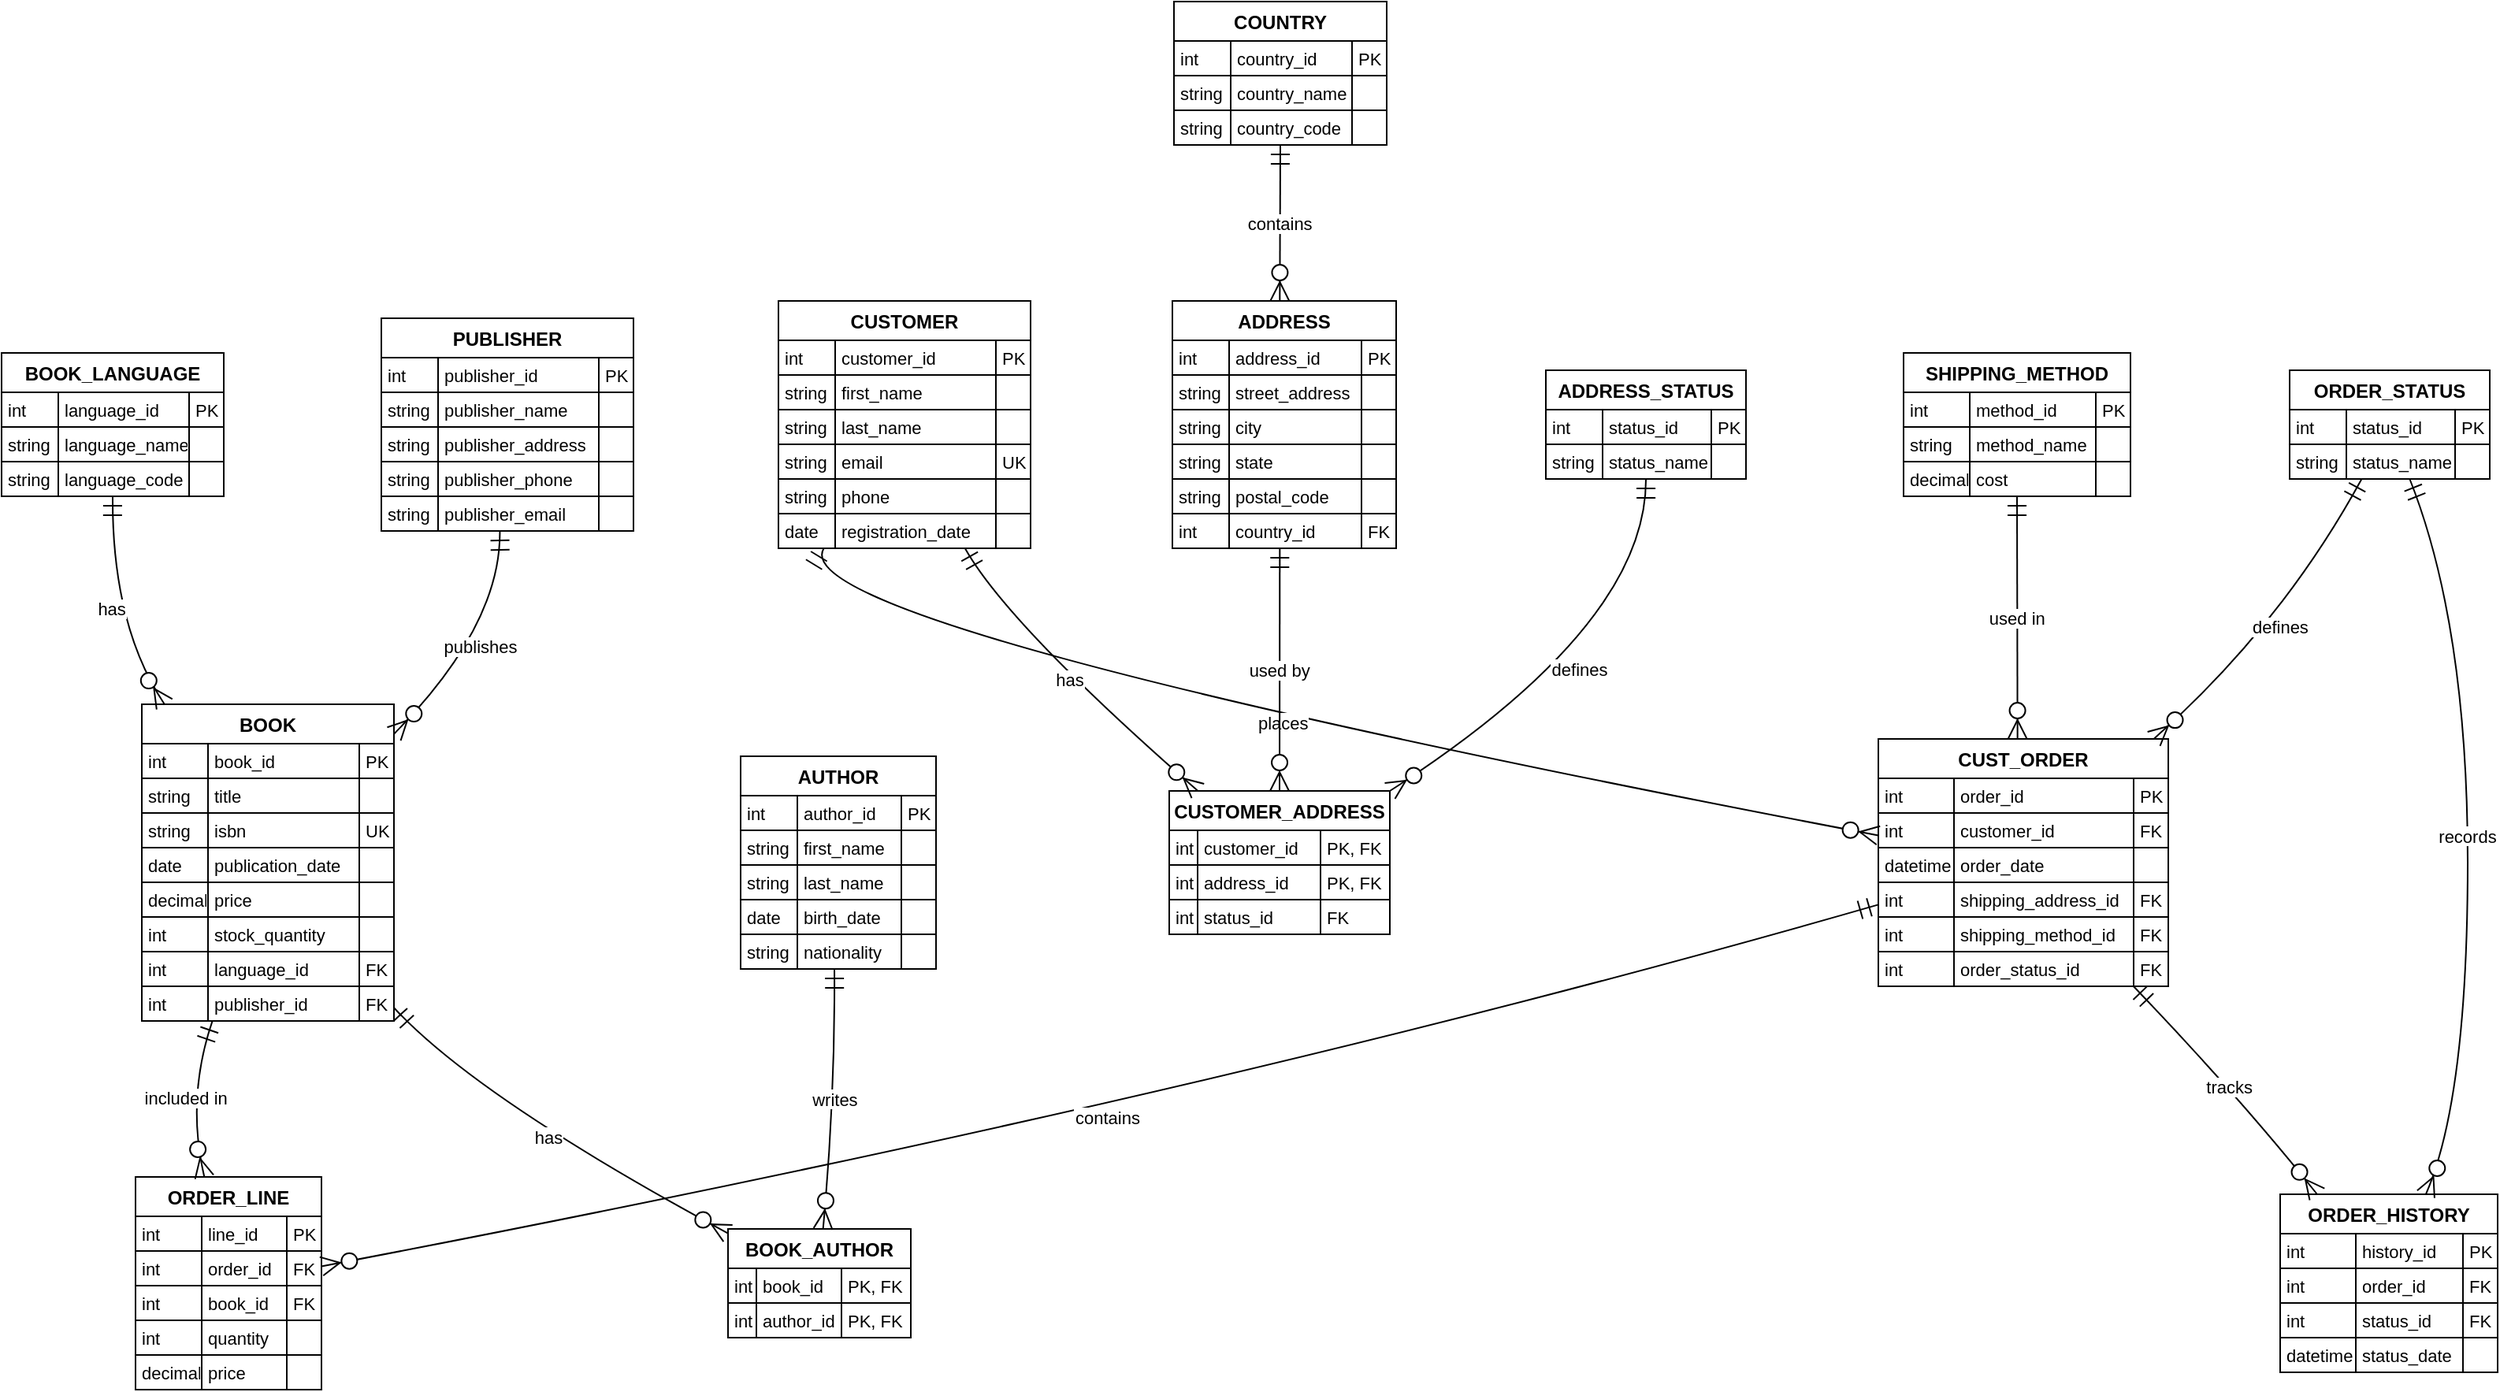 <mxfile version="26.2.2">
  <diagram name="Page-1" id="flDtAYkesCrj7TDg-V3d">
    <mxGraphModel dx="858" dy="561" grid="1" gridSize="10" guides="1" tooltips="1" connect="1" arrows="1" fold="1" page="1" pageScale="1" pageWidth="850" pageHeight="1100" math="0" shadow="0">
      <root>
        <mxCell id="0" />
        <mxCell id="1" parent="0" />
        <mxCell id="p4SRaer3LdSOOw9ohsL3-1" value="BOOK_LANGUAGE" style="shape=table;startSize=25;container=1;collapsible=0;childLayout=tableLayout;fixedRows=1;rowLines=1;fontStyle=1;align=center;resizeLast=1;" vertex="1" parent="1">
          <mxGeometry x="20" y="243" width="141" height="91" as="geometry" />
        </mxCell>
        <mxCell id="p4SRaer3LdSOOw9ohsL3-2" style="shape=tableRow;horizontal=0;startSize=0;swimlaneHead=0;swimlaneBody=0;fillColor=none;collapsible=0;dropTarget=0;points=[[0,0.5],[1,0.5]];portConstraint=eastwest;top=0;left=0;right=0;bottom=0;" vertex="1" parent="p4SRaer3LdSOOw9ohsL3-1">
          <mxGeometry y="25" width="141" height="22" as="geometry" />
        </mxCell>
        <mxCell id="p4SRaer3LdSOOw9ohsL3-3" value="int" style="shape=partialRectangle;connectable=0;fillColor=none;top=0;left=0;bottom=0;right=0;align=left;spacingLeft=2;overflow=hidden;fontSize=11;" vertex="1" parent="p4SRaer3LdSOOw9ohsL3-2">
          <mxGeometry width="36" height="22" as="geometry">
            <mxRectangle width="36" height="22" as="alternateBounds" />
          </mxGeometry>
        </mxCell>
        <mxCell id="p4SRaer3LdSOOw9ohsL3-4" value="language_id" style="shape=partialRectangle;connectable=0;fillColor=none;top=0;left=0;bottom=0;right=0;align=left;spacingLeft=2;overflow=hidden;fontSize=11;" vertex="1" parent="p4SRaer3LdSOOw9ohsL3-2">
          <mxGeometry x="36" width="83" height="22" as="geometry">
            <mxRectangle width="83" height="22" as="alternateBounds" />
          </mxGeometry>
        </mxCell>
        <mxCell id="p4SRaer3LdSOOw9ohsL3-5" value="PK" style="shape=partialRectangle;connectable=0;fillColor=none;top=0;left=0;bottom=0;right=0;align=left;spacingLeft=2;overflow=hidden;fontSize=11;" vertex="1" parent="p4SRaer3LdSOOw9ohsL3-2">
          <mxGeometry x="119" width="22" height="22" as="geometry">
            <mxRectangle width="22" height="22" as="alternateBounds" />
          </mxGeometry>
        </mxCell>
        <mxCell id="p4SRaer3LdSOOw9ohsL3-6" style="shape=tableRow;horizontal=0;startSize=0;swimlaneHead=0;swimlaneBody=0;fillColor=none;collapsible=0;dropTarget=0;points=[[0,0.5],[1,0.5]];portConstraint=eastwest;top=0;left=0;right=0;bottom=0;" vertex="1" parent="p4SRaer3LdSOOw9ohsL3-1">
          <mxGeometry y="47" width="141" height="22" as="geometry" />
        </mxCell>
        <mxCell id="p4SRaer3LdSOOw9ohsL3-7" value="string" style="shape=partialRectangle;connectable=0;fillColor=none;top=0;left=0;bottom=0;right=0;align=left;spacingLeft=2;overflow=hidden;fontSize=11;" vertex="1" parent="p4SRaer3LdSOOw9ohsL3-6">
          <mxGeometry width="36" height="22" as="geometry">
            <mxRectangle width="36" height="22" as="alternateBounds" />
          </mxGeometry>
        </mxCell>
        <mxCell id="p4SRaer3LdSOOw9ohsL3-8" value="language_name" style="shape=partialRectangle;connectable=0;fillColor=none;top=0;left=0;bottom=0;right=0;align=left;spacingLeft=2;overflow=hidden;fontSize=11;" vertex="1" parent="p4SRaer3LdSOOw9ohsL3-6">
          <mxGeometry x="36" width="83" height="22" as="geometry">
            <mxRectangle width="83" height="22" as="alternateBounds" />
          </mxGeometry>
        </mxCell>
        <mxCell id="p4SRaer3LdSOOw9ohsL3-9" value="" style="shape=partialRectangle;connectable=0;fillColor=none;top=0;left=0;bottom=0;right=0;align=left;spacingLeft=2;overflow=hidden;fontSize=11;" vertex="1" parent="p4SRaer3LdSOOw9ohsL3-6">
          <mxGeometry x="119" width="22" height="22" as="geometry">
            <mxRectangle width="22" height="22" as="alternateBounds" />
          </mxGeometry>
        </mxCell>
        <mxCell id="p4SRaer3LdSOOw9ohsL3-10" style="shape=tableRow;horizontal=0;startSize=0;swimlaneHead=0;swimlaneBody=0;fillColor=none;collapsible=0;dropTarget=0;points=[[0,0.5],[1,0.5]];portConstraint=eastwest;top=0;left=0;right=0;bottom=0;" vertex="1" parent="p4SRaer3LdSOOw9ohsL3-1">
          <mxGeometry y="69" width="141" height="22" as="geometry" />
        </mxCell>
        <mxCell id="p4SRaer3LdSOOw9ohsL3-11" value="string" style="shape=partialRectangle;connectable=0;fillColor=none;top=0;left=0;bottom=0;right=0;align=left;spacingLeft=2;overflow=hidden;fontSize=11;" vertex="1" parent="p4SRaer3LdSOOw9ohsL3-10">
          <mxGeometry width="36" height="22" as="geometry">
            <mxRectangle width="36" height="22" as="alternateBounds" />
          </mxGeometry>
        </mxCell>
        <mxCell id="p4SRaer3LdSOOw9ohsL3-12" value="language_code" style="shape=partialRectangle;connectable=0;fillColor=none;top=0;left=0;bottom=0;right=0;align=left;spacingLeft=2;overflow=hidden;fontSize=11;" vertex="1" parent="p4SRaer3LdSOOw9ohsL3-10">
          <mxGeometry x="36" width="83" height="22" as="geometry">
            <mxRectangle width="83" height="22" as="alternateBounds" />
          </mxGeometry>
        </mxCell>
        <mxCell id="p4SRaer3LdSOOw9ohsL3-13" value="" style="shape=partialRectangle;connectable=0;fillColor=none;top=0;left=0;bottom=0;right=0;align=left;spacingLeft=2;overflow=hidden;fontSize=11;" vertex="1" parent="p4SRaer3LdSOOw9ohsL3-10">
          <mxGeometry x="119" width="22" height="22" as="geometry">
            <mxRectangle width="22" height="22" as="alternateBounds" />
          </mxGeometry>
        </mxCell>
        <mxCell id="p4SRaer3LdSOOw9ohsL3-14" value="BOOK" style="shape=table;startSize=25;container=1;collapsible=0;childLayout=tableLayout;fixedRows=1;rowLines=1;fontStyle=1;align=center;resizeLast=1;" vertex="1" parent="1">
          <mxGeometry x="109" y="466" width="160" height="201" as="geometry" />
        </mxCell>
        <mxCell id="p4SRaer3LdSOOw9ohsL3-15" style="shape=tableRow;horizontal=0;startSize=0;swimlaneHead=0;swimlaneBody=0;fillColor=none;collapsible=0;dropTarget=0;points=[[0,0.5],[1,0.5]];portConstraint=eastwest;top=0;left=0;right=0;bottom=0;" vertex="1" parent="p4SRaer3LdSOOw9ohsL3-14">
          <mxGeometry y="25" width="160" height="22" as="geometry" />
        </mxCell>
        <mxCell id="p4SRaer3LdSOOw9ohsL3-16" value="int" style="shape=partialRectangle;connectable=0;fillColor=none;top=0;left=0;bottom=0;right=0;align=left;spacingLeft=2;overflow=hidden;fontSize=11;" vertex="1" parent="p4SRaer3LdSOOw9ohsL3-15">
          <mxGeometry width="42" height="22" as="geometry">
            <mxRectangle width="42" height="22" as="alternateBounds" />
          </mxGeometry>
        </mxCell>
        <mxCell id="p4SRaer3LdSOOw9ohsL3-17" value="book_id" style="shape=partialRectangle;connectable=0;fillColor=none;top=0;left=0;bottom=0;right=0;align=left;spacingLeft=2;overflow=hidden;fontSize=11;" vertex="1" parent="p4SRaer3LdSOOw9ohsL3-15">
          <mxGeometry x="42" width="96" height="22" as="geometry">
            <mxRectangle width="96" height="22" as="alternateBounds" />
          </mxGeometry>
        </mxCell>
        <mxCell id="p4SRaer3LdSOOw9ohsL3-18" value="PK" style="shape=partialRectangle;connectable=0;fillColor=none;top=0;left=0;bottom=0;right=0;align=left;spacingLeft=2;overflow=hidden;fontSize=11;" vertex="1" parent="p4SRaer3LdSOOw9ohsL3-15">
          <mxGeometry x="138" width="22" height="22" as="geometry">
            <mxRectangle width="22" height="22" as="alternateBounds" />
          </mxGeometry>
        </mxCell>
        <mxCell id="p4SRaer3LdSOOw9ohsL3-19" style="shape=tableRow;horizontal=0;startSize=0;swimlaneHead=0;swimlaneBody=0;fillColor=none;collapsible=0;dropTarget=0;points=[[0,0.5],[1,0.5]];portConstraint=eastwest;top=0;left=0;right=0;bottom=0;" vertex="1" parent="p4SRaer3LdSOOw9ohsL3-14">
          <mxGeometry y="47" width="160" height="22" as="geometry" />
        </mxCell>
        <mxCell id="p4SRaer3LdSOOw9ohsL3-20" value="string" style="shape=partialRectangle;connectable=0;fillColor=none;top=0;left=0;bottom=0;right=0;align=left;spacingLeft=2;overflow=hidden;fontSize=11;" vertex="1" parent="p4SRaer3LdSOOw9ohsL3-19">
          <mxGeometry width="42" height="22" as="geometry">
            <mxRectangle width="42" height="22" as="alternateBounds" />
          </mxGeometry>
        </mxCell>
        <mxCell id="p4SRaer3LdSOOw9ohsL3-21" value="title" style="shape=partialRectangle;connectable=0;fillColor=none;top=0;left=0;bottom=0;right=0;align=left;spacingLeft=2;overflow=hidden;fontSize=11;" vertex="1" parent="p4SRaer3LdSOOw9ohsL3-19">
          <mxGeometry x="42" width="96" height="22" as="geometry">
            <mxRectangle width="96" height="22" as="alternateBounds" />
          </mxGeometry>
        </mxCell>
        <mxCell id="p4SRaer3LdSOOw9ohsL3-22" value="" style="shape=partialRectangle;connectable=0;fillColor=none;top=0;left=0;bottom=0;right=0;align=left;spacingLeft=2;overflow=hidden;fontSize=11;" vertex="1" parent="p4SRaer3LdSOOw9ohsL3-19">
          <mxGeometry x="138" width="22" height="22" as="geometry">
            <mxRectangle width="22" height="22" as="alternateBounds" />
          </mxGeometry>
        </mxCell>
        <mxCell id="p4SRaer3LdSOOw9ohsL3-23" style="shape=tableRow;horizontal=0;startSize=0;swimlaneHead=0;swimlaneBody=0;fillColor=none;collapsible=0;dropTarget=0;points=[[0,0.5],[1,0.5]];portConstraint=eastwest;top=0;left=0;right=0;bottom=0;" vertex="1" parent="p4SRaer3LdSOOw9ohsL3-14">
          <mxGeometry y="69" width="160" height="22" as="geometry" />
        </mxCell>
        <mxCell id="p4SRaer3LdSOOw9ohsL3-24" value="string" style="shape=partialRectangle;connectable=0;fillColor=none;top=0;left=0;bottom=0;right=0;align=left;spacingLeft=2;overflow=hidden;fontSize=11;" vertex="1" parent="p4SRaer3LdSOOw9ohsL3-23">
          <mxGeometry width="42" height="22" as="geometry">
            <mxRectangle width="42" height="22" as="alternateBounds" />
          </mxGeometry>
        </mxCell>
        <mxCell id="p4SRaer3LdSOOw9ohsL3-25" value="isbn" style="shape=partialRectangle;connectable=0;fillColor=none;top=0;left=0;bottom=0;right=0;align=left;spacingLeft=2;overflow=hidden;fontSize=11;" vertex="1" parent="p4SRaer3LdSOOw9ohsL3-23">
          <mxGeometry x="42" width="96" height="22" as="geometry">
            <mxRectangle width="96" height="22" as="alternateBounds" />
          </mxGeometry>
        </mxCell>
        <mxCell id="p4SRaer3LdSOOw9ohsL3-26" value="UK" style="shape=partialRectangle;connectable=0;fillColor=none;top=0;left=0;bottom=0;right=0;align=left;spacingLeft=2;overflow=hidden;fontSize=11;" vertex="1" parent="p4SRaer3LdSOOw9ohsL3-23">
          <mxGeometry x="138" width="22" height="22" as="geometry">
            <mxRectangle width="22" height="22" as="alternateBounds" />
          </mxGeometry>
        </mxCell>
        <mxCell id="p4SRaer3LdSOOw9ohsL3-27" style="shape=tableRow;horizontal=0;startSize=0;swimlaneHead=0;swimlaneBody=0;fillColor=none;collapsible=0;dropTarget=0;points=[[0,0.5],[1,0.5]];portConstraint=eastwest;top=0;left=0;right=0;bottom=0;" vertex="1" parent="p4SRaer3LdSOOw9ohsL3-14">
          <mxGeometry y="91" width="160" height="22" as="geometry" />
        </mxCell>
        <mxCell id="p4SRaer3LdSOOw9ohsL3-28" value="date" style="shape=partialRectangle;connectable=0;fillColor=none;top=0;left=0;bottom=0;right=0;align=left;spacingLeft=2;overflow=hidden;fontSize=11;" vertex="1" parent="p4SRaer3LdSOOw9ohsL3-27">
          <mxGeometry width="42" height="22" as="geometry">
            <mxRectangle width="42" height="22" as="alternateBounds" />
          </mxGeometry>
        </mxCell>
        <mxCell id="p4SRaer3LdSOOw9ohsL3-29" value="publication_date" style="shape=partialRectangle;connectable=0;fillColor=none;top=0;left=0;bottom=0;right=0;align=left;spacingLeft=2;overflow=hidden;fontSize=11;" vertex="1" parent="p4SRaer3LdSOOw9ohsL3-27">
          <mxGeometry x="42" width="96" height="22" as="geometry">
            <mxRectangle width="96" height="22" as="alternateBounds" />
          </mxGeometry>
        </mxCell>
        <mxCell id="p4SRaer3LdSOOw9ohsL3-30" value="" style="shape=partialRectangle;connectable=0;fillColor=none;top=0;left=0;bottom=0;right=0;align=left;spacingLeft=2;overflow=hidden;fontSize=11;" vertex="1" parent="p4SRaer3LdSOOw9ohsL3-27">
          <mxGeometry x="138" width="22" height="22" as="geometry">
            <mxRectangle width="22" height="22" as="alternateBounds" />
          </mxGeometry>
        </mxCell>
        <mxCell id="p4SRaer3LdSOOw9ohsL3-31" style="shape=tableRow;horizontal=0;startSize=0;swimlaneHead=0;swimlaneBody=0;fillColor=none;collapsible=0;dropTarget=0;points=[[0,0.5],[1,0.5]];portConstraint=eastwest;top=0;left=0;right=0;bottom=0;" vertex="1" parent="p4SRaer3LdSOOw9ohsL3-14">
          <mxGeometry y="113" width="160" height="22" as="geometry" />
        </mxCell>
        <mxCell id="p4SRaer3LdSOOw9ohsL3-32" value="decimal" style="shape=partialRectangle;connectable=0;fillColor=none;top=0;left=0;bottom=0;right=0;align=left;spacingLeft=2;overflow=hidden;fontSize=11;" vertex="1" parent="p4SRaer3LdSOOw9ohsL3-31">
          <mxGeometry width="42" height="22" as="geometry">
            <mxRectangle width="42" height="22" as="alternateBounds" />
          </mxGeometry>
        </mxCell>
        <mxCell id="p4SRaer3LdSOOw9ohsL3-33" value="price" style="shape=partialRectangle;connectable=0;fillColor=none;top=0;left=0;bottom=0;right=0;align=left;spacingLeft=2;overflow=hidden;fontSize=11;" vertex="1" parent="p4SRaer3LdSOOw9ohsL3-31">
          <mxGeometry x="42" width="96" height="22" as="geometry">
            <mxRectangle width="96" height="22" as="alternateBounds" />
          </mxGeometry>
        </mxCell>
        <mxCell id="p4SRaer3LdSOOw9ohsL3-34" value="" style="shape=partialRectangle;connectable=0;fillColor=none;top=0;left=0;bottom=0;right=0;align=left;spacingLeft=2;overflow=hidden;fontSize=11;" vertex="1" parent="p4SRaer3LdSOOw9ohsL3-31">
          <mxGeometry x="138" width="22" height="22" as="geometry">
            <mxRectangle width="22" height="22" as="alternateBounds" />
          </mxGeometry>
        </mxCell>
        <mxCell id="p4SRaer3LdSOOw9ohsL3-35" style="shape=tableRow;horizontal=0;startSize=0;swimlaneHead=0;swimlaneBody=0;fillColor=none;collapsible=0;dropTarget=0;points=[[0,0.5],[1,0.5]];portConstraint=eastwest;top=0;left=0;right=0;bottom=0;" vertex="1" parent="p4SRaer3LdSOOw9ohsL3-14">
          <mxGeometry y="135" width="160" height="22" as="geometry" />
        </mxCell>
        <mxCell id="p4SRaer3LdSOOw9ohsL3-36" value="int" style="shape=partialRectangle;connectable=0;fillColor=none;top=0;left=0;bottom=0;right=0;align=left;spacingLeft=2;overflow=hidden;fontSize=11;" vertex="1" parent="p4SRaer3LdSOOw9ohsL3-35">
          <mxGeometry width="42" height="22" as="geometry">
            <mxRectangle width="42" height="22" as="alternateBounds" />
          </mxGeometry>
        </mxCell>
        <mxCell id="p4SRaer3LdSOOw9ohsL3-37" value="stock_quantity" style="shape=partialRectangle;connectable=0;fillColor=none;top=0;left=0;bottom=0;right=0;align=left;spacingLeft=2;overflow=hidden;fontSize=11;" vertex="1" parent="p4SRaer3LdSOOw9ohsL3-35">
          <mxGeometry x="42" width="96" height="22" as="geometry">
            <mxRectangle width="96" height="22" as="alternateBounds" />
          </mxGeometry>
        </mxCell>
        <mxCell id="p4SRaer3LdSOOw9ohsL3-38" value="" style="shape=partialRectangle;connectable=0;fillColor=none;top=0;left=0;bottom=0;right=0;align=left;spacingLeft=2;overflow=hidden;fontSize=11;" vertex="1" parent="p4SRaer3LdSOOw9ohsL3-35">
          <mxGeometry x="138" width="22" height="22" as="geometry">
            <mxRectangle width="22" height="22" as="alternateBounds" />
          </mxGeometry>
        </mxCell>
        <mxCell id="p4SRaer3LdSOOw9ohsL3-39" style="shape=tableRow;horizontal=0;startSize=0;swimlaneHead=0;swimlaneBody=0;fillColor=none;collapsible=0;dropTarget=0;points=[[0,0.5],[1,0.5]];portConstraint=eastwest;top=0;left=0;right=0;bottom=0;" vertex="1" parent="p4SRaer3LdSOOw9ohsL3-14">
          <mxGeometry y="157" width="160" height="22" as="geometry" />
        </mxCell>
        <mxCell id="p4SRaer3LdSOOw9ohsL3-40" value="int" style="shape=partialRectangle;connectable=0;fillColor=none;top=0;left=0;bottom=0;right=0;align=left;spacingLeft=2;overflow=hidden;fontSize=11;" vertex="1" parent="p4SRaer3LdSOOw9ohsL3-39">
          <mxGeometry width="42" height="22" as="geometry">
            <mxRectangle width="42" height="22" as="alternateBounds" />
          </mxGeometry>
        </mxCell>
        <mxCell id="p4SRaer3LdSOOw9ohsL3-41" value="language_id" style="shape=partialRectangle;connectable=0;fillColor=none;top=0;left=0;bottom=0;right=0;align=left;spacingLeft=2;overflow=hidden;fontSize=11;" vertex="1" parent="p4SRaer3LdSOOw9ohsL3-39">
          <mxGeometry x="42" width="96" height="22" as="geometry">
            <mxRectangle width="96" height="22" as="alternateBounds" />
          </mxGeometry>
        </mxCell>
        <mxCell id="p4SRaer3LdSOOw9ohsL3-42" value="FK" style="shape=partialRectangle;connectable=0;fillColor=none;top=0;left=0;bottom=0;right=0;align=left;spacingLeft=2;overflow=hidden;fontSize=11;" vertex="1" parent="p4SRaer3LdSOOw9ohsL3-39">
          <mxGeometry x="138" width="22" height="22" as="geometry">
            <mxRectangle width="22" height="22" as="alternateBounds" />
          </mxGeometry>
        </mxCell>
        <mxCell id="p4SRaer3LdSOOw9ohsL3-43" style="shape=tableRow;horizontal=0;startSize=0;swimlaneHead=0;swimlaneBody=0;fillColor=none;collapsible=0;dropTarget=0;points=[[0,0.5],[1,0.5]];portConstraint=eastwest;top=0;left=0;right=0;bottom=0;" vertex="1" parent="p4SRaer3LdSOOw9ohsL3-14">
          <mxGeometry y="179" width="160" height="22" as="geometry" />
        </mxCell>
        <mxCell id="p4SRaer3LdSOOw9ohsL3-44" value="int" style="shape=partialRectangle;connectable=0;fillColor=none;top=0;left=0;bottom=0;right=0;align=left;spacingLeft=2;overflow=hidden;fontSize=11;" vertex="1" parent="p4SRaer3LdSOOw9ohsL3-43">
          <mxGeometry width="42" height="22" as="geometry">
            <mxRectangle width="42" height="22" as="alternateBounds" />
          </mxGeometry>
        </mxCell>
        <mxCell id="p4SRaer3LdSOOw9ohsL3-45" value="publisher_id" style="shape=partialRectangle;connectable=0;fillColor=none;top=0;left=0;bottom=0;right=0;align=left;spacingLeft=2;overflow=hidden;fontSize=11;" vertex="1" parent="p4SRaer3LdSOOw9ohsL3-43">
          <mxGeometry x="42" width="96" height="22" as="geometry">
            <mxRectangle width="96" height="22" as="alternateBounds" />
          </mxGeometry>
        </mxCell>
        <mxCell id="p4SRaer3LdSOOw9ohsL3-46" value="FK" style="shape=partialRectangle;connectable=0;fillColor=none;top=0;left=0;bottom=0;right=0;align=left;spacingLeft=2;overflow=hidden;fontSize=11;" vertex="1" parent="p4SRaer3LdSOOw9ohsL3-43">
          <mxGeometry x="138" width="22" height="22" as="geometry">
            <mxRectangle width="22" height="22" as="alternateBounds" />
          </mxGeometry>
        </mxCell>
        <mxCell id="p4SRaer3LdSOOw9ohsL3-47" value="PUBLISHER" style="shape=table;startSize=25;container=1;collapsible=0;childLayout=tableLayout;fixedRows=1;rowLines=1;fontStyle=1;align=center;resizeLast=1;" vertex="1" parent="1">
          <mxGeometry x="261" y="221" width="160" height="135" as="geometry" />
        </mxCell>
        <mxCell id="p4SRaer3LdSOOw9ohsL3-48" style="shape=tableRow;horizontal=0;startSize=0;swimlaneHead=0;swimlaneBody=0;fillColor=none;collapsible=0;dropTarget=0;points=[[0,0.5],[1,0.5]];portConstraint=eastwest;top=0;left=0;right=0;bottom=0;" vertex="1" parent="p4SRaer3LdSOOw9ohsL3-47">
          <mxGeometry y="25" width="160" height="22" as="geometry" />
        </mxCell>
        <mxCell id="p4SRaer3LdSOOw9ohsL3-49" value="int" style="shape=partialRectangle;connectable=0;fillColor=none;top=0;left=0;bottom=0;right=0;align=left;spacingLeft=2;overflow=hidden;fontSize=11;" vertex="1" parent="p4SRaer3LdSOOw9ohsL3-48">
          <mxGeometry width="36" height="22" as="geometry">
            <mxRectangle width="36" height="22" as="alternateBounds" />
          </mxGeometry>
        </mxCell>
        <mxCell id="p4SRaer3LdSOOw9ohsL3-50" value="publisher_id" style="shape=partialRectangle;connectable=0;fillColor=none;top=0;left=0;bottom=0;right=0;align=left;spacingLeft=2;overflow=hidden;fontSize=11;" vertex="1" parent="p4SRaer3LdSOOw9ohsL3-48">
          <mxGeometry x="36" width="102" height="22" as="geometry">
            <mxRectangle width="102" height="22" as="alternateBounds" />
          </mxGeometry>
        </mxCell>
        <mxCell id="p4SRaer3LdSOOw9ohsL3-51" value="PK" style="shape=partialRectangle;connectable=0;fillColor=none;top=0;left=0;bottom=0;right=0;align=left;spacingLeft=2;overflow=hidden;fontSize=11;" vertex="1" parent="p4SRaer3LdSOOw9ohsL3-48">
          <mxGeometry x="138" width="22" height="22" as="geometry">
            <mxRectangle width="22" height="22" as="alternateBounds" />
          </mxGeometry>
        </mxCell>
        <mxCell id="p4SRaer3LdSOOw9ohsL3-52" style="shape=tableRow;horizontal=0;startSize=0;swimlaneHead=0;swimlaneBody=0;fillColor=none;collapsible=0;dropTarget=0;points=[[0,0.5],[1,0.5]];portConstraint=eastwest;top=0;left=0;right=0;bottom=0;" vertex="1" parent="p4SRaer3LdSOOw9ohsL3-47">
          <mxGeometry y="47" width="160" height="22" as="geometry" />
        </mxCell>
        <mxCell id="p4SRaer3LdSOOw9ohsL3-53" value="string" style="shape=partialRectangle;connectable=0;fillColor=none;top=0;left=0;bottom=0;right=0;align=left;spacingLeft=2;overflow=hidden;fontSize=11;" vertex="1" parent="p4SRaer3LdSOOw9ohsL3-52">
          <mxGeometry width="36" height="22" as="geometry">
            <mxRectangle width="36" height="22" as="alternateBounds" />
          </mxGeometry>
        </mxCell>
        <mxCell id="p4SRaer3LdSOOw9ohsL3-54" value="publisher_name" style="shape=partialRectangle;connectable=0;fillColor=none;top=0;left=0;bottom=0;right=0;align=left;spacingLeft=2;overflow=hidden;fontSize=11;" vertex="1" parent="p4SRaer3LdSOOw9ohsL3-52">
          <mxGeometry x="36" width="102" height="22" as="geometry">
            <mxRectangle width="102" height="22" as="alternateBounds" />
          </mxGeometry>
        </mxCell>
        <mxCell id="p4SRaer3LdSOOw9ohsL3-55" value="" style="shape=partialRectangle;connectable=0;fillColor=none;top=0;left=0;bottom=0;right=0;align=left;spacingLeft=2;overflow=hidden;fontSize=11;" vertex="1" parent="p4SRaer3LdSOOw9ohsL3-52">
          <mxGeometry x="138" width="22" height="22" as="geometry">
            <mxRectangle width="22" height="22" as="alternateBounds" />
          </mxGeometry>
        </mxCell>
        <mxCell id="p4SRaer3LdSOOw9ohsL3-56" style="shape=tableRow;horizontal=0;startSize=0;swimlaneHead=0;swimlaneBody=0;fillColor=none;collapsible=0;dropTarget=0;points=[[0,0.5],[1,0.5]];portConstraint=eastwest;top=0;left=0;right=0;bottom=0;" vertex="1" parent="p4SRaer3LdSOOw9ohsL3-47">
          <mxGeometry y="69" width="160" height="22" as="geometry" />
        </mxCell>
        <mxCell id="p4SRaer3LdSOOw9ohsL3-57" value="string" style="shape=partialRectangle;connectable=0;fillColor=none;top=0;left=0;bottom=0;right=0;align=left;spacingLeft=2;overflow=hidden;fontSize=11;" vertex="1" parent="p4SRaer3LdSOOw9ohsL3-56">
          <mxGeometry width="36" height="22" as="geometry">
            <mxRectangle width="36" height="22" as="alternateBounds" />
          </mxGeometry>
        </mxCell>
        <mxCell id="p4SRaer3LdSOOw9ohsL3-58" value="publisher_address" style="shape=partialRectangle;connectable=0;fillColor=none;top=0;left=0;bottom=0;right=0;align=left;spacingLeft=2;overflow=hidden;fontSize=11;" vertex="1" parent="p4SRaer3LdSOOw9ohsL3-56">
          <mxGeometry x="36" width="102" height="22" as="geometry">
            <mxRectangle width="102" height="22" as="alternateBounds" />
          </mxGeometry>
        </mxCell>
        <mxCell id="p4SRaer3LdSOOw9ohsL3-59" value="" style="shape=partialRectangle;connectable=0;fillColor=none;top=0;left=0;bottom=0;right=0;align=left;spacingLeft=2;overflow=hidden;fontSize=11;" vertex="1" parent="p4SRaer3LdSOOw9ohsL3-56">
          <mxGeometry x="138" width="22" height="22" as="geometry">
            <mxRectangle width="22" height="22" as="alternateBounds" />
          </mxGeometry>
        </mxCell>
        <mxCell id="p4SRaer3LdSOOw9ohsL3-60" style="shape=tableRow;horizontal=0;startSize=0;swimlaneHead=0;swimlaneBody=0;fillColor=none;collapsible=0;dropTarget=0;points=[[0,0.5],[1,0.5]];portConstraint=eastwest;top=0;left=0;right=0;bottom=0;" vertex="1" parent="p4SRaer3LdSOOw9ohsL3-47">
          <mxGeometry y="91" width="160" height="22" as="geometry" />
        </mxCell>
        <mxCell id="p4SRaer3LdSOOw9ohsL3-61" value="string" style="shape=partialRectangle;connectable=0;fillColor=none;top=0;left=0;bottom=0;right=0;align=left;spacingLeft=2;overflow=hidden;fontSize=11;" vertex="1" parent="p4SRaer3LdSOOw9ohsL3-60">
          <mxGeometry width="36" height="22" as="geometry">
            <mxRectangle width="36" height="22" as="alternateBounds" />
          </mxGeometry>
        </mxCell>
        <mxCell id="p4SRaer3LdSOOw9ohsL3-62" value="publisher_phone" style="shape=partialRectangle;connectable=0;fillColor=none;top=0;left=0;bottom=0;right=0;align=left;spacingLeft=2;overflow=hidden;fontSize=11;" vertex="1" parent="p4SRaer3LdSOOw9ohsL3-60">
          <mxGeometry x="36" width="102" height="22" as="geometry">
            <mxRectangle width="102" height="22" as="alternateBounds" />
          </mxGeometry>
        </mxCell>
        <mxCell id="p4SRaer3LdSOOw9ohsL3-63" value="" style="shape=partialRectangle;connectable=0;fillColor=none;top=0;left=0;bottom=0;right=0;align=left;spacingLeft=2;overflow=hidden;fontSize=11;" vertex="1" parent="p4SRaer3LdSOOw9ohsL3-60">
          <mxGeometry x="138" width="22" height="22" as="geometry">
            <mxRectangle width="22" height="22" as="alternateBounds" />
          </mxGeometry>
        </mxCell>
        <mxCell id="p4SRaer3LdSOOw9ohsL3-64" style="shape=tableRow;horizontal=0;startSize=0;swimlaneHead=0;swimlaneBody=0;fillColor=none;collapsible=0;dropTarget=0;points=[[0,0.5],[1,0.5]];portConstraint=eastwest;top=0;left=0;right=0;bottom=0;" vertex="1" parent="p4SRaer3LdSOOw9ohsL3-47">
          <mxGeometry y="113" width="160" height="22" as="geometry" />
        </mxCell>
        <mxCell id="p4SRaer3LdSOOw9ohsL3-65" value="string" style="shape=partialRectangle;connectable=0;fillColor=none;top=0;left=0;bottom=0;right=0;align=left;spacingLeft=2;overflow=hidden;fontSize=11;" vertex="1" parent="p4SRaer3LdSOOw9ohsL3-64">
          <mxGeometry width="36" height="22" as="geometry">
            <mxRectangle width="36" height="22" as="alternateBounds" />
          </mxGeometry>
        </mxCell>
        <mxCell id="p4SRaer3LdSOOw9ohsL3-66" value="publisher_email" style="shape=partialRectangle;connectable=0;fillColor=none;top=0;left=0;bottom=0;right=0;align=left;spacingLeft=2;overflow=hidden;fontSize=11;" vertex="1" parent="p4SRaer3LdSOOw9ohsL3-64">
          <mxGeometry x="36" width="102" height="22" as="geometry">
            <mxRectangle width="102" height="22" as="alternateBounds" />
          </mxGeometry>
        </mxCell>
        <mxCell id="p4SRaer3LdSOOw9ohsL3-67" value="" style="shape=partialRectangle;connectable=0;fillColor=none;top=0;left=0;bottom=0;right=0;align=left;spacingLeft=2;overflow=hidden;fontSize=11;" vertex="1" parent="p4SRaer3LdSOOw9ohsL3-64">
          <mxGeometry x="138" width="22" height="22" as="geometry">
            <mxRectangle width="22" height="22" as="alternateBounds" />
          </mxGeometry>
        </mxCell>
        <mxCell id="p4SRaer3LdSOOw9ohsL3-68" value="ORDER_LINE" style="shape=table;startSize=25;container=1;collapsible=0;childLayout=tableLayout;fixedRows=1;rowLines=1;fontStyle=1;align=center;resizeLast=1;" vertex="1" parent="1">
          <mxGeometry x="105" y="766" width="118" height="135" as="geometry" />
        </mxCell>
        <mxCell id="p4SRaer3LdSOOw9ohsL3-69" style="shape=tableRow;horizontal=0;startSize=0;swimlaneHead=0;swimlaneBody=0;fillColor=none;collapsible=0;dropTarget=0;points=[[0,0.5],[1,0.5]];portConstraint=eastwest;top=0;left=0;right=0;bottom=0;" vertex="1" parent="p4SRaer3LdSOOw9ohsL3-68">
          <mxGeometry y="25" width="118" height="22" as="geometry" />
        </mxCell>
        <mxCell id="p4SRaer3LdSOOw9ohsL3-70" value="int" style="shape=partialRectangle;connectable=0;fillColor=none;top=0;left=0;bottom=0;right=0;align=left;spacingLeft=2;overflow=hidden;fontSize=11;" vertex="1" parent="p4SRaer3LdSOOw9ohsL3-69">
          <mxGeometry width="42" height="22" as="geometry">
            <mxRectangle width="42" height="22" as="alternateBounds" />
          </mxGeometry>
        </mxCell>
        <mxCell id="p4SRaer3LdSOOw9ohsL3-71" value="line_id" style="shape=partialRectangle;connectable=0;fillColor=none;top=0;left=0;bottom=0;right=0;align=left;spacingLeft=2;overflow=hidden;fontSize=11;" vertex="1" parent="p4SRaer3LdSOOw9ohsL3-69">
          <mxGeometry x="42" width="54" height="22" as="geometry">
            <mxRectangle width="54" height="22" as="alternateBounds" />
          </mxGeometry>
        </mxCell>
        <mxCell id="p4SRaer3LdSOOw9ohsL3-72" value="PK" style="shape=partialRectangle;connectable=0;fillColor=none;top=0;left=0;bottom=0;right=0;align=left;spacingLeft=2;overflow=hidden;fontSize=11;" vertex="1" parent="p4SRaer3LdSOOw9ohsL3-69">
          <mxGeometry x="96" width="22" height="22" as="geometry">
            <mxRectangle width="22" height="22" as="alternateBounds" />
          </mxGeometry>
        </mxCell>
        <mxCell id="p4SRaer3LdSOOw9ohsL3-73" style="shape=tableRow;horizontal=0;startSize=0;swimlaneHead=0;swimlaneBody=0;fillColor=none;collapsible=0;dropTarget=0;points=[[0,0.5],[1,0.5]];portConstraint=eastwest;top=0;left=0;right=0;bottom=0;" vertex="1" parent="p4SRaer3LdSOOw9ohsL3-68">
          <mxGeometry y="47" width="118" height="22" as="geometry" />
        </mxCell>
        <mxCell id="p4SRaer3LdSOOw9ohsL3-74" value="int" style="shape=partialRectangle;connectable=0;fillColor=none;top=0;left=0;bottom=0;right=0;align=left;spacingLeft=2;overflow=hidden;fontSize=11;" vertex="1" parent="p4SRaer3LdSOOw9ohsL3-73">
          <mxGeometry width="42" height="22" as="geometry">
            <mxRectangle width="42" height="22" as="alternateBounds" />
          </mxGeometry>
        </mxCell>
        <mxCell id="p4SRaer3LdSOOw9ohsL3-75" value="order_id" style="shape=partialRectangle;connectable=0;fillColor=none;top=0;left=0;bottom=0;right=0;align=left;spacingLeft=2;overflow=hidden;fontSize=11;" vertex="1" parent="p4SRaer3LdSOOw9ohsL3-73">
          <mxGeometry x="42" width="54" height="22" as="geometry">
            <mxRectangle width="54" height="22" as="alternateBounds" />
          </mxGeometry>
        </mxCell>
        <mxCell id="p4SRaer3LdSOOw9ohsL3-76" value="FK" style="shape=partialRectangle;connectable=0;fillColor=none;top=0;left=0;bottom=0;right=0;align=left;spacingLeft=2;overflow=hidden;fontSize=11;" vertex="1" parent="p4SRaer3LdSOOw9ohsL3-73">
          <mxGeometry x="96" width="22" height="22" as="geometry">
            <mxRectangle width="22" height="22" as="alternateBounds" />
          </mxGeometry>
        </mxCell>
        <mxCell id="p4SRaer3LdSOOw9ohsL3-77" style="shape=tableRow;horizontal=0;startSize=0;swimlaneHead=0;swimlaneBody=0;fillColor=none;collapsible=0;dropTarget=0;points=[[0,0.5],[1,0.5]];portConstraint=eastwest;top=0;left=0;right=0;bottom=0;" vertex="1" parent="p4SRaer3LdSOOw9ohsL3-68">
          <mxGeometry y="69" width="118" height="22" as="geometry" />
        </mxCell>
        <mxCell id="p4SRaer3LdSOOw9ohsL3-78" value="int" style="shape=partialRectangle;connectable=0;fillColor=none;top=0;left=0;bottom=0;right=0;align=left;spacingLeft=2;overflow=hidden;fontSize=11;" vertex="1" parent="p4SRaer3LdSOOw9ohsL3-77">
          <mxGeometry width="42" height="22" as="geometry">
            <mxRectangle width="42" height="22" as="alternateBounds" />
          </mxGeometry>
        </mxCell>
        <mxCell id="p4SRaer3LdSOOw9ohsL3-79" value="book_id" style="shape=partialRectangle;connectable=0;fillColor=none;top=0;left=0;bottom=0;right=0;align=left;spacingLeft=2;overflow=hidden;fontSize=11;" vertex="1" parent="p4SRaer3LdSOOw9ohsL3-77">
          <mxGeometry x="42" width="54" height="22" as="geometry">
            <mxRectangle width="54" height="22" as="alternateBounds" />
          </mxGeometry>
        </mxCell>
        <mxCell id="p4SRaer3LdSOOw9ohsL3-80" value="FK" style="shape=partialRectangle;connectable=0;fillColor=none;top=0;left=0;bottom=0;right=0;align=left;spacingLeft=2;overflow=hidden;fontSize=11;" vertex="1" parent="p4SRaer3LdSOOw9ohsL3-77">
          <mxGeometry x="96" width="22" height="22" as="geometry">
            <mxRectangle width="22" height="22" as="alternateBounds" />
          </mxGeometry>
        </mxCell>
        <mxCell id="p4SRaer3LdSOOw9ohsL3-81" style="shape=tableRow;horizontal=0;startSize=0;swimlaneHead=0;swimlaneBody=0;fillColor=none;collapsible=0;dropTarget=0;points=[[0,0.5],[1,0.5]];portConstraint=eastwest;top=0;left=0;right=0;bottom=0;" vertex="1" parent="p4SRaer3LdSOOw9ohsL3-68">
          <mxGeometry y="91" width="118" height="22" as="geometry" />
        </mxCell>
        <mxCell id="p4SRaer3LdSOOw9ohsL3-82" value="int" style="shape=partialRectangle;connectable=0;fillColor=none;top=0;left=0;bottom=0;right=0;align=left;spacingLeft=2;overflow=hidden;fontSize=11;" vertex="1" parent="p4SRaer3LdSOOw9ohsL3-81">
          <mxGeometry width="42" height="22" as="geometry">
            <mxRectangle width="42" height="22" as="alternateBounds" />
          </mxGeometry>
        </mxCell>
        <mxCell id="p4SRaer3LdSOOw9ohsL3-83" value="quantity" style="shape=partialRectangle;connectable=0;fillColor=none;top=0;left=0;bottom=0;right=0;align=left;spacingLeft=2;overflow=hidden;fontSize=11;" vertex="1" parent="p4SRaer3LdSOOw9ohsL3-81">
          <mxGeometry x="42" width="54" height="22" as="geometry">
            <mxRectangle width="54" height="22" as="alternateBounds" />
          </mxGeometry>
        </mxCell>
        <mxCell id="p4SRaer3LdSOOw9ohsL3-84" value="" style="shape=partialRectangle;connectable=0;fillColor=none;top=0;left=0;bottom=0;right=0;align=left;spacingLeft=2;overflow=hidden;fontSize=11;" vertex="1" parent="p4SRaer3LdSOOw9ohsL3-81">
          <mxGeometry x="96" width="22" height="22" as="geometry">
            <mxRectangle width="22" height="22" as="alternateBounds" />
          </mxGeometry>
        </mxCell>
        <mxCell id="p4SRaer3LdSOOw9ohsL3-85" style="shape=tableRow;horizontal=0;startSize=0;swimlaneHead=0;swimlaneBody=0;fillColor=none;collapsible=0;dropTarget=0;points=[[0,0.5],[1,0.5]];portConstraint=eastwest;top=0;left=0;right=0;bottom=0;" vertex="1" parent="p4SRaer3LdSOOw9ohsL3-68">
          <mxGeometry y="113" width="118" height="22" as="geometry" />
        </mxCell>
        <mxCell id="p4SRaer3LdSOOw9ohsL3-86" value="decimal" style="shape=partialRectangle;connectable=0;fillColor=none;top=0;left=0;bottom=0;right=0;align=left;spacingLeft=2;overflow=hidden;fontSize=11;" vertex="1" parent="p4SRaer3LdSOOw9ohsL3-85">
          <mxGeometry width="42" height="22" as="geometry">
            <mxRectangle width="42" height="22" as="alternateBounds" />
          </mxGeometry>
        </mxCell>
        <mxCell id="p4SRaer3LdSOOw9ohsL3-87" value="price" style="shape=partialRectangle;connectable=0;fillColor=none;top=0;left=0;bottom=0;right=0;align=left;spacingLeft=2;overflow=hidden;fontSize=11;" vertex="1" parent="p4SRaer3LdSOOw9ohsL3-85">
          <mxGeometry x="42" width="54" height="22" as="geometry">
            <mxRectangle width="54" height="22" as="alternateBounds" />
          </mxGeometry>
        </mxCell>
        <mxCell id="p4SRaer3LdSOOw9ohsL3-88" value="" style="shape=partialRectangle;connectable=0;fillColor=none;top=0;left=0;bottom=0;right=0;align=left;spacingLeft=2;overflow=hidden;fontSize=11;" vertex="1" parent="p4SRaer3LdSOOw9ohsL3-85">
          <mxGeometry x="96" width="22" height="22" as="geometry">
            <mxRectangle width="22" height="22" as="alternateBounds" />
          </mxGeometry>
        </mxCell>
        <mxCell id="p4SRaer3LdSOOw9ohsL3-89" value="BOOK_AUTHOR" style="shape=table;startSize=25;container=1;collapsible=0;childLayout=tableLayout;fixedRows=1;rowLines=1;fontStyle=1;align=center;resizeLast=1;" vertex="1" parent="1">
          <mxGeometry x="481" y="799" width="116" height="69" as="geometry" />
        </mxCell>
        <mxCell id="p4SRaer3LdSOOw9ohsL3-90" style="shape=tableRow;horizontal=0;startSize=0;swimlaneHead=0;swimlaneBody=0;fillColor=none;collapsible=0;dropTarget=0;points=[[0,0.5],[1,0.5]];portConstraint=eastwest;top=0;left=0;right=0;bottom=0;" vertex="1" parent="p4SRaer3LdSOOw9ohsL3-89">
          <mxGeometry y="25" width="116" height="22" as="geometry" />
        </mxCell>
        <mxCell id="p4SRaer3LdSOOw9ohsL3-91" value="int" style="shape=partialRectangle;connectable=0;fillColor=none;top=0;left=0;bottom=0;right=0;align=left;spacingLeft=2;overflow=hidden;fontSize=11;" vertex="1" parent="p4SRaer3LdSOOw9ohsL3-90">
          <mxGeometry width="18" height="22" as="geometry">
            <mxRectangle width="18" height="22" as="alternateBounds" />
          </mxGeometry>
        </mxCell>
        <mxCell id="p4SRaer3LdSOOw9ohsL3-92" value="book_id" style="shape=partialRectangle;connectable=0;fillColor=none;top=0;left=0;bottom=0;right=0;align=left;spacingLeft=2;overflow=hidden;fontSize=11;" vertex="1" parent="p4SRaer3LdSOOw9ohsL3-90">
          <mxGeometry x="18" width="54" height="22" as="geometry">
            <mxRectangle width="54" height="22" as="alternateBounds" />
          </mxGeometry>
        </mxCell>
        <mxCell id="p4SRaer3LdSOOw9ohsL3-93" value="PK, FK" style="shape=partialRectangle;connectable=0;fillColor=none;top=0;left=0;bottom=0;right=0;align=left;spacingLeft=2;overflow=hidden;fontSize=11;" vertex="1" parent="p4SRaer3LdSOOw9ohsL3-90">
          <mxGeometry x="72" width="44" height="22" as="geometry">
            <mxRectangle width="44" height="22" as="alternateBounds" />
          </mxGeometry>
        </mxCell>
        <mxCell id="p4SRaer3LdSOOw9ohsL3-94" style="shape=tableRow;horizontal=0;startSize=0;swimlaneHead=0;swimlaneBody=0;fillColor=none;collapsible=0;dropTarget=0;points=[[0,0.5],[1,0.5]];portConstraint=eastwest;top=0;left=0;right=0;bottom=0;" vertex="1" parent="p4SRaer3LdSOOw9ohsL3-89">
          <mxGeometry y="47" width="116" height="22" as="geometry" />
        </mxCell>
        <mxCell id="p4SRaer3LdSOOw9ohsL3-95" value="int" style="shape=partialRectangle;connectable=0;fillColor=none;top=0;left=0;bottom=0;right=0;align=left;spacingLeft=2;overflow=hidden;fontSize=11;" vertex="1" parent="p4SRaer3LdSOOw9ohsL3-94">
          <mxGeometry width="18" height="22" as="geometry">
            <mxRectangle width="18" height="22" as="alternateBounds" />
          </mxGeometry>
        </mxCell>
        <mxCell id="p4SRaer3LdSOOw9ohsL3-96" value="author_id" style="shape=partialRectangle;connectable=0;fillColor=none;top=0;left=0;bottom=0;right=0;align=left;spacingLeft=2;overflow=hidden;fontSize=11;" vertex="1" parent="p4SRaer3LdSOOw9ohsL3-94">
          <mxGeometry x="18" width="54" height="22" as="geometry">
            <mxRectangle width="54" height="22" as="alternateBounds" />
          </mxGeometry>
        </mxCell>
        <mxCell id="p4SRaer3LdSOOw9ohsL3-97" value="PK, FK" style="shape=partialRectangle;connectable=0;fillColor=none;top=0;left=0;bottom=0;right=0;align=left;spacingLeft=2;overflow=hidden;fontSize=11;" vertex="1" parent="p4SRaer3LdSOOw9ohsL3-94">
          <mxGeometry x="72" width="44" height="22" as="geometry">
            <mxRectangle width="44" height="22" as="alternateBounds" />
          </mxGeometry>
        </mxCell>
        <mxCell id="p4SRaer3LdSOOw9ohsL3-98" value="AUTHOR" style="shape=table;startSize=25;container=1;collapsible=0;childLayout=tableLayout;fixedRows=1;rowLines=1;fontStyle=1;align=center;resizeLast=1;" vertex="1" parent="1">
          <mxGeometry x="489" y="499" width="124" height="135" as="geometry" />
        </mxCell>
        <mxCell id="p4SRaer3LdSOOw9ohsL3-99" style="shape=tableRow;horizontal=0;startSize=0;swimlaneHead=0;swimlaneBody=0;fillColor=none;collapsible=0;dropTarget=0;points=[[0,0.5],[1,0.5]];portConstraint=eastwest;top=0;left=0;right=0;bottom=0;" vertex="1" parent="p4SRaer3LdSOOw9ohsL3-98">
          <mxGeometry y="25" width="124" height="22" as="geometry" />
        </mxCell>
        <mxCell id="p4SRaer3LdSOOw9ohsL3-100" value="int" style="shape=partialRectangle;connectable=0;fillColor=none;top=0;left=0;bottom=0;right=0;align=left;spacingLeft=2;overflow=hidden;fontSize=11;" vertex="1" parent="p4SRaer3LdSOOw9ohsL3-99">
          <mxGeometry width="36" height="22" as="geometry">
            <mxRectangle width="36" height="22" as="alternateBounds" />
          </mxGeometry>
        </mxCell>
        <mxCell id="p4SRaer3LdSOOw9ohsL3-101" value="author_id" style="shape=partialRectangle;connectable=0;fillColor=none;top=0;left=0;bottom=0;right=0;align=left;spacingLeft=2;overflow=hidden;fontSize=11;" vertex="1" parent="p4SRaer3LdSOOw9ohsL3-99">
          <mxGeometry x="36" width="66" height="22" as="geometry">
            <mxRectangle width="66" height="22" as="alternateBounds" />
          </mxGeometry>
        </mxCell>
        <mxCell id="p4SRaer3LdSOOw9ohsL3-102" value="PK" style="shape=partialRectangle;connectable=0;fillColor=none;top=0;left=0;bottom=0;right=0;align=left;spacingLeft=2;overflow=hidden;fontSize=11;" vertex="1" parent="p4SRaer3LdSOOw9ohsL3-99">
          <mxGeometry x="102" width="22" height="22" as="geometry">
            <mxRectangle width="22" height="22" as="alternateBounds" />
          </mxGeometry>
        </mxCell>
        <mxCell id="p4SRaer3LdSOOw9ohsL3-103" style="shape=tableRow;horizontal=0;startSize=0;swimlaneHead=0;swimlaneBody=0;fillColor=none;collapsible=0;dropTarget=0;points=[[0,0.5],[1,0.5]];portConstraint=eastwest;top=0;left=0;right=0;bottom=0;" vertex="1" parent="p4SRaer3LdSOOw9ohsL3-98">
          <mxGeometry y="47" width="124" height="22" as="geometry" />
        </mxCell>
        <mxCell id="p4SRaer3LdSOOw9ohsL3-104" value="string" style="shape=partialRectangle;connectable=0;fillColor=none;top=0;left=0;bottom=0;right=0;align=left;spacingLeft=2;overflow=hidden;fontSize=11;" vertex="1" parent="p4SRaer3LdSOOw9ohsL3-103">
          <mxGeometry width="36" height="22" as="geometry">
            <mxRectangle width="36" height="22" as="alternateBounds" />
          </mxGeometry>
        </mxCell>
        <mxCell id="p4SRaer3LdSOOw9ohsL3-105" value="first_name" style="shape=partialRectangle;connectable=0;fillColor=none;top=0;left=0;bottom=0;right=0;align=left;spacingLeft=2;overflow=hidden;fontSize=11;" vertex="1" parent="p4SRaer3LdSOOw9ohsL3-103">
          <mxGeometry x="36" width="66" height="22" as="geometry">
            <mxRectangle width="66" height="22" as="alternateBounds" />
          </mxGeometry>
        </mxCell>
        <mxCell id="p4SRaer3LdSOOw9ohsL3-106" value="" style="shape=partialRectangle;connectable=0;fillColor=none;top=0;left=0;bottom=0;right=0;align=left;spacingLeft=2;overflow=hidden;fontSize=11;" vertex="1" parent="p4SRaer3LdSOOw9ohsL3-103">
          <mxGeometry x="102" width="22" height="22" as="geometry">
            <mxRectangle width="22" height="22" as="alternateBounds" />
          </mxGeometry>
        </mxCell>
        <mxCell id="p4SRaer3LdSOOw9ohsL3-107" style="shape=tableRow;horizontal=0;startSize=0;swimlaneHead=0;swimlaneBody=0;fillColor=none;collapsible=0;dropTarget=0;points=[[0,0.5],[1,0.5]];portConstraint=eastwest;top=0;left=0;right=0;bottom=0;" vertex="1" parent="p4SRaer3LdSOOw9ohsL3-98">
          <mxGeometry y="69" width="124" height="22" as="geometry" />
        </mxCell>
        <mxCell id="p4SRaer3LdSOOw9ohsL3-108" value="string" style="shape=partialRectangle;connectable=0;fillColor=none;top=0;left=0;bottom=0;right=0;align=left;spacingLeft=2;overflow=hidden;fontSize=11;" vertex="1" parent="p4SRaer3LdSOOw9ohsL3-107">
          <mxGeometry width="36" height="22" as="geometry">
            <mxRectangle width="36" height="22" as="alternateBounds" />
          </mxGeometry>
        </mxCell>
        <mxCell id="p4SRaer3LdSOOw9ohsL3-109" value="last_name" style="shape=partialRectangle;connectable=0;fillColor=none;top=0;left=0;bottom=0;right=0;align=left;spacingLeft=2;overflow=hidden;fontSize=11;" vertex="1" parent="p4SRaer3LdSOOw9ohsL3-107">
          <mxGeometry x="36" width="66" height="22" as="geometry">
            <mxRectangle width="66" height="22" as="alternateBounds" />
          </mxGeometry>
        </mxCell>
        <mxCell id="p4SRaer3LdSOOw9ohsL3-110" value="" style="shape=partialRectangle;connectable=0;fillColor=none;top=0;left=0;bottom=0;right=0;align=left;spacingLeft=2;overflow=hidden;fontSize=11;" vertex="1" parent="p4SRaer3LdSOOw9ohsL3-107">
          <mxGeometry x="102" width="22" height="22" as="geometry">
            <mxRectangle width="22" height="22" as="alternateBounds" />
          </mxGeometry>
        </mxCell>
        <mxCell id="p4SRaer3LdSOOw9ohsL3-111" style="shape=tableRow;horizontal=0;startSize=0;swimlaneHead=0;swimlaneBody=0;fillColor=none;collapsible=0;dropTarget=0;points=[[0,0.5],[1,0.5]];portConstraint=eastwest;top=0;left=0;right=0;bottom=0;" vertex="1" parent="p4SRaer3LdSOOw9ohsL3-98">
          <mxGeometry y="91" width="124" height="22" as="geometry" />
        </mxCell>
        <mxCell id="p4SRaer3LdSOOw9ohsL3-112" value="date" style="shape=partialRectangle;connectable=0;fillColor=none;top=0;left=0;bottom=0;right=0;align=left;spacingLeft=2;overflow=hidden;fontSize=11;" vertex="1" parent="p4SRaer3LdSOOw9ohsL3-111">
          <mxGeometry width="36" height="22" as="geometry">
            <mxRectangle width="36" height="22" as="alternateBounds" />
          </mxGeometry>
        </mxCell>
        <mxCell id="p4SRaer3LdSOOw9ohsL3-113" value="birth_date" style="shape=partialRectangle;connectable=0;fillColor=none;top=0;left=0;bottom=0;right=0;align=left;spacingLeft=2;overflow=hidden;fontSize=11;" vertex="1" parent="p4SRaer3LdSOOw9ohsL3-111">
          <mxGeometry x="36" width="66" height="22" as="geometry">
            <mxRectangle width="66" height="22" as="alternateBounds" />
          </mxGeometry>
        </mxCell>
        <mxCell id="p4SRaer3LdSOOw9ohsL3-114" value="" style="shape=partialRectangle;connectable=0;fillColor=none;top=0;left=0;bottom=0;right=0;align=left;spacingLeft=2;overflow=hidden;fontSize=11;" vertex="1" parent="p4SRaer3LdSOOw9ohsL3-111">
          <mxGeometry x="102" width="22" height="22" as="geometry">
            <mxRectangle width="22" height="22" as="alternateBounds" />
          </mxGeometry>
        </mxCell>
        <mxCell id="p4SRaer3LdSOOw9ohsL3-115" style="shape=tableRow;horizontal=0;startSize=0;swimlaneHead=0;swimlaneBody=0;fillColor=none;collapsible=0;dropTarget=0;points=[[0,0.5],[1,0.5]];portConstraint=eastwest;top=0;left=0;right=0;bottom=0;" vertex="1" parent="p4SRaer3LdSOOw9ohsL3-98">
          <mxGeometry y="113" width="124" height="22" as="geometry" />
        </mxCell>
        <mxCell id="p4SRaer3LdSOOw9ohsL3-116" value="string" style="shape=partialRectangle;connectable=0;fillColor=none;top=0;left=0;bottom=0;right=0;align=left;spacingLeft=2;overflow=hidden;fontSize=11;" vertex="1" parent="p4SRaer3LdSOOw9ohsL3-115">
          <mxGeometry width="36" height="22" as="geometry">
            <mxRectangle width="36" height="22" as="alternateBounds" />
          </mxGeometry>
        </mxCell>
        <mxCell id="p4SRaer3LdSOOw9ohsL3-117" value="nationality" style="shape=partialRectangle;connectable=0;fillColor=none;top=0;left=0;bottom=0;right=0;align=left;spacingLeft=2;overflow=hidden;fontSize=11;" vertex="1" parent="p4SRaer3LdSOOw9ohsL3-115">
          <mxGeometry x="36" width="66" height="22" as="geometry">
            <mxRectangle width="66" height="22" as="alternateBounds" />
          </mxGeometry>
        </mxCell>
        <mxCell id="p4SRaer3LdSOOw9ohsL3-118" value="" style="shape=partialRectangle;connectable=0;fillColor=none;top=0;left=0;bottom=0;right=0;align=left;spacingLeft=2;overflow=hidden;fontSize=11;" vertex="1" parent="p4SRaer3LdSOOw9ohsL3-115">
          <mxGeometry x="102" width="22" height="22" as="geometry">
            <mxRectangle width="22" height="22" as="alternateBounds" />
          </mxGeometry>
        </mxCell>
        <mxCell id="p4SRaer3LdSOOw9ohsL3-119" value="CUSTOMER" style="shape=table;startSize=25;container=1;collapsible=0;childLayout=tableLayout;fixedRows=1;rowLines=1;fontStyle=1;align=center;resizeLast=1;" vertex="1" parent="1">
          <mxGeometry x="513" y="210" width="160" height="157" as="geometry" />
        </mxCell>
        <mxCell id="p4SRaer3LdSOOw9ohsL3-120" style="shape=tableRow;horizontal=0;startSize=0;swimlaneHead=0;swimlaneBody=0;fillColor=none;collapsible=0;dropTarget=0;points=[[0,0.5],[1,0.5]];portConstraint=eastwest;top=0;left=0;right=0;bottom=0;" vertex="1" parent="p4SRaer3LdSOOw9ohsL3-119">
          <mxGeometry y="25" width="160" height="22" as="geometry" />
        </mxCell>
        <mxCell id="p4SRaer3LdSOOw9ohsL3-121" value="int" style="shape=partialRectangle;connectable=0;fillColor=none;top=0;left=0;bottom=0;right=0;align=left;spacingLeft=2;overflow=hidden;fontSize=11;" vertex="1" parent="p4SRaer3LdSOOw9ohsL3-120">
          <mxGeometry width="36" height="22" as="geometry">
            <mxRectangle width="36" height="22" as="alternateBounds" />
          </mxGeometry>
        </mxCell>
        <mxCell id="p4SRaer3LdSOOw9ohsL3-122" value="customer_id" style="shape=partialRectangle;connectable=0;fillColor=none;top=0;left=0;bottom=0;right=0;align=left;spacingLeft=2;overflow=hidden;fontSize=11;" vertex="1" parent="p4SRaer3LdSOOw9ohsL3-120">
          <mxGeometry x="36" width="102" height="22" as="geometry">
            <mxRectangle width="102" height="22" as="alternateBounds" />
          </mxGeometry>
        </mxCell>
        <mxCell id="p4SRaer3LdSOOw9ohsL3-123" value="PK" style="shape=partialRectangle;connectable=0;fillColor=none;top=0;left=0;bottom=0;right=0;align=left;spacingLeft=2;overflow=hidden;fontSize=11;" vertex="1" parent="p4SRaer3LdSOOw9ohsL3-120">
          <mxGeometry x="138" width="22" height="22" as="geometry">
            <mxRectangle width="22" height="22" as="alternateBounds" />
          </mxGeometry>
        </mxCell>
        <mxCell id="p4SRaer3LdSOOw9ohsL3-124" style="shape=tableRow;horizontal=0;startSize=0;swimlaneHead=0;swimlaneBody=0;fillColor=none;collapsible=0;dropTarget=0;points=[[0,0.5],[1,0.5]];portConstraint=eastwest;top=0;left=0;right=0;bottom=0;" vertex="1" parent="p4SRaer3LdSOOw9ohsL3-119">
          <mxGeometry y="47" width="160" height="22" as="geometry" />
        </mxCell>
        <mxCell id="p4SRaer3LdSOOw9ohsL3-125" value="string" style="shape=partialRectangle;connectable=0;fillColor=none;top=0;left=0;bottom=0;right=0;align=left;spacingLeft=2;overflow=hidden;fontSize=11;" vertex="1" parent="p4SRaer3LdSOOw9ohsL3-124">
          <mxGeometry width="36" height="22" as="geometry">
            <mxRectangle width="36" height="22" as="alternateBounds" />
          </mxGeometry>
        </mxCell>
        <mxCell id="p4SRaer3LdSOOw9ohsL3-126" value="first_name" style="shape=partialRectangle;connectable=0;fillColor=none;top=0;left=0;bottom=0;right=0;align=left;spacingLeft=2;overflow=hidden;fontSize=11;" vertex="1" parent="p4SRaer3LdSOOw9ohsL3-124">
          <mxGeometry x="36" width="102" height="22" as="geometry">
            <mxRectangle width="102" height="22" as="alternateBounds" />
          </mxGeometry>
        </mxCell>
        <mxCell id="p4SRaer3LdSOOw9ohsL3-127" value="" style="shape=partialRectangle;connectable=0;fillColor=none;top=0;left=0;bottom=0;right=0;align=left;spacingLeft=2;overflow=hidden;fontSize=11;" vertex="1" parent="p4SRaer3LdSOOw9ohsL3-124">
          <mxGeometry x="138" width="22" height="22" as="geometry">
            <mxRectangle width="22" height="22" as="alternateBounds" />
          </mxGeometry>
        </mxCell>
        <mxCell id="p4SRaer3LdSOOw9ohsL3-128" style="shape=tableRow;horizontal=0;startSize=0;swimlaneHead=0;swimlaneBody=0;fillColor=none;collapsible=0;dropTarget=0;points=[[0,0.5],[1,0.5]];portConstraint=eastwest;top=0;left=0;right=0;bottom=0;" vertex="1" parent="p4SRaer3LdSOOw9ohsL3-119">
          <mxGeometry y="69" width="160" height="22" as="geometry" />
        </mxCell>
        <mxCell id="p4SRaer3LdSOOw9ohsL3-129" value="string" style="shape=partialRectangle;connectable=0;fillColor=none;top=0;left=0;bottom=0;right=0;align=left;spacingLeft=2;overflow=hidden;fontSize=11;" vertex="1" parent="p4SRaer3LdSOOw9ohsL3-128">
          <mxGeometry width="36" height="22" as="geometry">
            <mxRectangle width="36" height="22" as="alternateBounds" />
          </mxGeometry>
        </mxCell>
        <mxCell id="p4SRaer3LdSOOw9ohsL3-130" value="last_name" style="shape=partialRectangle;connectable=0;fillColor=none;top=0;left=0;bottom=0;right=0;align=left;spacingLeft=2;overflow=hidden;fontSize=11;" vertex="1" parent="p4SRaer3LdSOOw9ohsL3-128">
          <mxGeometry x="36" width="102" height="22" as="geometry">
            <mxRectangle width="102" height="22" as="alternateBounds" />
          </mxGeometry>
        </mxCell>
        <mxCell id="p4SRaer3LdSOOw9ohsL3-131" value="" style="shape=partialRectangle;connectable=0;fillColor=none;top=0;left=0;bottom=0;right=0;align=left;spacingLeft=2;overflow=hidden;fontSize=11;" vertex="1" parent="p4SRaer3LdSOOw9ohsL3-128">
          <mxGeometry x="138" width="22" height="22" as="geometry">
            <mxRectangle width="22" height="22" as="alternateBounds" />
          </mxGeometry>
        </mxCell>
        <mxCell id="p4SRaer3LdSOOw9ohsL3-132" style="shape=tableRow;horizontal=0;startSize=0;swimlaneHead=0;swimlaneBody=0;fillColor=none;collapsible=0;dropTarget=0;points=[[0,0.5],[1,0.5]];portConstraint=eastwest;top=0;left=0;right=0;bottom=0;" vertex="1" parent="p4SRaer3LdSOOw9ohsL3-119">
          <mxGeometry y="91" width="160" height="22" as="geometry" />
        </mxCell>
        <mxCell id="p4SRaer3LdSOOw9ohsL3-133" value="string" style="shape=partialRectangle;connectable=0;fillColor=none;top=0;left=0;bottom=0;right=0;align=left;spacingLeft=2;overflow=hidden;fontSize=11;" vertex="1" parent="p4SRaer3LdSOOw9ohsL3-132">
          <mxGeometry width="36" height="22" as="geometry">
            <mxRectangle width="36" height="22" as="alternateBounds" />
          </mxGeometry>
        </mxCell>
        <mxCell id="p4SRaer3LdSOOw9ohsL3-134" value="email" style="shape=partialRectangle;connectable=0;fillColor=none;top=0;left=0;bottom=0;right=0;align=left;spacingLeft=2;overflow=hidden;fontSize=11;" vertex="1" parent="p4SRaer3LdSOOw9ohsL3-132">
          <mxGeometry x="36" width="102" height="22" as="geometry">
            <mxRectangle width="102" height="22" as="alternateBounds" />
          </mxGeometry>
        </mxCell>
        <mxCell id="p4SRaer3LdSOOw9ohsL3-135" value="UK" style="shape=partialRectangle;connectable=0;fillColor=none;top=0;left=0;bottom=0;right=0;align=left;spacingLeft=2;overflow=hidden;fontSize=11;" vertex="1" parent="p4SRaer3LdSOOw9ohsL3-132">
          <mxGeometry x="138" width="22" height="22" as="geometry">
            <mxRectangle width="22" height="22" as="alternateBounds" />
          </mxGeometry>
        </mxCell>
        <mxCell id="p4SRaer3LdSOOw9ohsL3-136" style="shape=tableRow;horizontal=0;startSize=0;swimlaneHead=0;swimlaneBody=0;fillColor=none;collapsible=0;dropTarget=0;points=[[0,0.5],[1,0.5]];portConstraint=eastwest;top=0;left=0;right=0;bottom=0;" vertex="1" parent="p4SRaer3LdSOOw9ohsL3-119">
          <mxGeometry y="113" width="160" height="22" as="geometry" />
        </mxCell>
        <mxCell id="p4SRaer3LdSOOw9ohsL3-137" value="string" style="shape=partialRectangle;connectable=0;fillColor=none;top=0;left=0;bottom=0;right=0;align=left;spacingLeft=2;overflow=hidden;fontSize=11;" vertex="1" parent="p4SRaer3LdSOOw9ohsL3-136">
          <mxGeometry width="36" height="22" as="geometry">
            <mxRectangle width="36" height="22" as="alternateBounds" />
          </mxGeometry>
        </mxCell>
        <mxCell id="p4SRaer3LdSOOw9ohsL3-138" value="phone" style="shape=partialRectangle;connectable=0;fillColor=none;top=0;left=0;bottom=0;right=0;align=left;spacingLeft=2;overflow=hidden;fontSize=11;" vertex="1" parent="p4SRaer3LdSOOw9ohsL3-136">
          <mxGeometry x="36" width="102" height="22" as="geometry">
            <mxRectangle width="102" height="22" as="alternateBounds" />
          </mxGeometry>
        </mxCell>
        <mxCell id="p4SRaer3LdSOOw9ohsL3-139" value="" style="shape=partialRectangle;connectable=0;fillColor=none;top=0;left=0;bottom=0;right=0;align=left;spacingLeft=2;overflow=hidden;fontSize=11;" vertex="1" parent="p4SRaer3LdSOOw9ohsL3-136">
          <mxGeometry x="138" width="22" height="22" as="geometry">
            <mxRectangle width="22" height="22" as="alternateBounds" />
          </mxGeometry>
        </mxCell>
        <mxCell id="p4SRaer3LdSOOw9ohsL3-140" style="shape=tableRow;horizontal=0;startSize=0;swimlaneHead=0;swimlaneBody=0;fillColor=none;collapsible=0;dropTarget=0;points=[[0,0.5],[1,0.5]];portConstraint=eastwest;top=0;left=0;right=0;bottom=0;" vertex="1" parent="p4SRaer3LdSOOw9ohsL3-119">
          <mxGeometry y="135" width="160" height="22" as="geometry" />
        </mxCell>
        <mxCell id="p4SRaer3LdSOOw9ohsL3-141" value="date" style="shape=partialRectangle;connectable=0;fillColor=none;top=0;left=0;bottom=0;right=0;align=left;spacingLeft=2;overflow=hidden;fontSize=11;" vertex="1" parent="p4SRaer3LdSOOw9ohsL3-140">
          <mxGeometry width="36" height="22" as="geometry">
            <mxRectangle width="36" height="22" as="alternateBounds" />
          </mxGeometry>
        </mxCell>
        <mxCell id="p4SRaer3LdSOOw9ohsL3-142" value="registration_date" style="shape=partialRectangle;connectable=0;fillColor=none;top=0;left=0;bottom=0;right=0;align=left;spacingLeft=2;overflow=hidden;fontSize=11;" vertex="1" parent="p4SRaer3LdSOOw9ohsL3-140">
          <mxGeometry x="36" width="102" height="22" as="geometry">
            <mxRectangle width="102" height="22" as="alternateBounds" />
          </mxGeometry>
        </mxCell>
        <mxCell id="p4SRaer3LdSOOw9ohsL3-143" value="" style="shape=partialRectangle;connectable=0;fillColor=none;top=0;left=0;bottom=0;right=0;align=left;spacingLeft=2;overflow=hidden;fontSize=11;" vertex="1" parent="p4SRaer3LdSOOw9ohsL3-140">
          <mxGeometry x="138" width="22" height="22" as="geometry">
            <mxRectangle width="22" height="22" as="alternateBounds" />
          </mxGeometry>
        </mxCell>
        <mxCell id="p4SRaer3LdSOOw9ohsL3-144" value="CUST_ORDER" style="shape=table;startSize=25;container=1;collapsible=0;childLayout=tableLayout;fixedRows=1;rowLines=1;fontStyle=1;align=center;resizeLast=1;" vertex="1" parent="1">
          <mxGeometry x="1211" y="488" width="184" height="157" as="geometry" />
        </mxCell>
        <mxCell id="p4SRaer3LdSOOw9ohsL3-145" style="shape=tableRow;horizontal=0;startSize=0;swimlaneHead=0;swimlaneBody=0;fillColor=none;collapsible=0;dropTarget=0;points=[[0,0.5],[1,0.5]];portConstraint=eastwest;top=0;left=0;right=0;bottom=0;" vertex="1" parent="p4SRaer3LdSOOw9ohsL3-144">
          <mxGeometry y="25" width="184" height="22" as="geometry" />
        </mxCell>
        <mxCell id="p4SRaer3LdSOOw9ohsL3-146" value="int" style="shape=partialRectangle;connectable=0;fillColor=none;top=0;left=0;bottom=0;right=0;align=left;spacingLeft=2;overflow=hidden;fontSize=11;" vertex="1" parent="p4SRaer3LdSOOw9ohsL3-145">
          <mxGeometry width="48" height="22" as="geometry">
            <mxRectangle width="48" height="22" as="alternateBounds" />
          </mxGeometry>
        </mxCell>
        <mxCell id="p4SRaer3LdSOOw9ohsL3-147" value="order_id" style="shape=partialRectangle;connectable=0;fillColor=none;top=0;left=0;bottom=0;right=0;align=left;spacingLeft=2;overflow=hidden;fontSize=11;" vertex="1" parent="p4SRaer3LdSOOw9ohsL3-145">
          <mxGeometry x="48" width="114" height="22" as="geometry">
            <mxRectangle width="114" height="22" as="alternateBounds" />
          </mxGeometry>
        </mxCell>
        <mxCell id="p4SRaer3LdSOOw9ohsL3-148" value="PK" style="shape=partialRectangle;connectable=0;fillColor=none;top=0;left=0;bottom=0;right=0;align=left;spacingLeft=2;overflow=hidden;fontSize=11;" vertex="1" parent="p4SRaer3LdSOOw9ohsL3-145">
          <mxGeometry x="162" width="22" height="22" as="geometry">
            <mxRectangle width="22" height="22" as="alternateBounds" />
          </mxGeometry>
        </mxCell>
        <mxCell id="p4SRaer3LdSOOw9ohsL3-149" style="shape=tableRow;horizontal=0;startSize=0;swimlaneHead=0;swimlaneBody=0;fillColor=none;collapsible=0;dropTarget=0;points=[[0,0.5],[1,0.5]];portConstraint=eastwest;top=0;left=0;right=0;bottom=0;" vertex="1" parent="p4SRaer3LdSOOw9ohsL3-144">
          <mxGeometry y="47" width="184" height="22" as="geometry" />
        </mxCell>
        <mxCell id="p4SRaer3LdSOOw9ohsL3-150" value="int" style="shape=partialRectangle;connectable=0;fillColor=none;top=0;left=0;bottom=0;right=0;align=left;spacingLeft=2;overflow=hidden;fontSize=11;" vertex="1" parent="p4SRaer3LdSOOw9ohsL3-149">
          <mxGeometry width="48" height="22" as="geometry">
            <mxRectangle width="48" height="22" as="alternateBounds" />
          </mxGeometry>
        </mxCell>
        <mxCell id="p4SRaer3LdSOOw9ohsL3-151" value="customer_id" style="shape=partialRectangle;connectable=0;fillColor=none;top=0;left=0;bottom=0;right=0;align=left;spacingLeft=2;overflow=hidden;fontSize=11;" vertex="1" parent="p4SRaer3LdSOOw9ohsL3-149">
          <mxGeometry x="48" width="114" height="22" as="geometry">
            <mxRectangle width="114" height="22" as="alternateBounds" />
          </mxGeometry>
        </mxCell>
        <mxCell id="p4SRaer3LdSOOw9ohsL3-152" value="FK" style="shape=partialRectangle;connectable=0;fillColor=none;top=0;left=0;bottom=0;right=0;align=left;spacingLeft=2;overflow=hidden;fontSize=11;" vertex="1" parent="p4SRaer3LdSOOw9ohsL3-149">
          <mxGeometry x="162" width="22" height="22" as="geometry">
            <mxRectangle width="22" height="22" as="alternateBounds" />
          </mxGeometry>
        </mxCell>
        <mxCell id="p4SRaer3LdSOOw9ohsL3-153" style="shape=tableRow;horizontal=0;startSize=0;swimlaneHead=0;swimlaneBody=0;fillColor=none;collapsible=0;dropTarget=0;points=[[0,0.5],[1,0.5]];portConstraint=eastwest;top=0;left=0;right=0;bottom=0;" vertex="1" parent="p4SRaer3LdSOOw9ohsL3-144">
          <mxGeometry y="69" width="184" height="22" as="geometry" />
        </mxCell>
        <mxCell id="p4SRaer3LdSOOw9ohsL3-154" value="datetime" style="shape=partialRectangle;connectable=0;fillColor=none;top=0;left=0;bottom=0;right=0;align=left;spacingLeft=2;overflow=hidden;fontSize=11;" vertex="1" parent="p4SRaer3LdSOOw9ohsL3-153">
          <mxGeometry width="48" height="22" as="geometry">
            <mxRectangle width="48" height="22" as="alternateBounds" />
          </mxGeometry>
        </mxCell>
        <mxCell id="p4SRaer3LdSOOw9ohsL3-155" value="order_date" style="shape=partialRectangle;connectable=0;fillColor=none;top=0;left=0;bottom=0;right=0;align=left;spacingLeft=2;overflow=hidden;fontSize=11;" vertex="1" parent="p4SRaer3LdSOOw9ohsL3-153">
          <mxGeometry x="48" width="114" height="22" as="geometry">
            <mxRectangle width="114" height="22" as="alternateBounds" />
          </mxGeometry>
        </mxCell>
        <mxCell id="p4SRaer3LdSOOw9ohsL3-156" value="" style="shape=partialRectangle;connectable=0;fillColor=none;top=0;left=0;bottom=0;right=0;align=left;spacingLeft=2;overflow=hidden;fontSize=11;" vertex="1" parent="p4SRaer3LdSOOw9ohsL3-153">
          <mxGeometry x="162" width="22" height="22" as="geometry">
            <mxRectangle width="22" height="22" as="alternateBounds" />
          </mxGeometry>
        </mxCell>
        <mxCell id="p4SRaer3LdSOOw9ohsL3-157" style="shape=tableRow;horizontal=0;startSize=0;swimlaneHead=0;swimlaneBody=0;fillColor=none;collapsible=0;dropTarget=0;points=[[0,0.5],[1,0.5]];portConstraint=eastwest;top=0;left=0;right=0;bottom=0;" vertex="1" parent="p4SRaer3LdSOOw9ohsL3-144">
          <mxGeometry y="91" width="184" height="22" as="geometry" />
        </mxCell>
        <mxCell id="p4SRaer3LdSOOw9ohsL3-158" value="int" style="shape=partialRectangle;connectable=0;fillColor=none;top=0;left=0;bottom=0;right=0;align=left;spacingLeft=2;overflow=hidden;fontSize=11;" vertex="1" parent="p4SRaer3LdSOOw9ohsL3-157">
          <mxGeometry width="48" height="22" as="geometry">
            <mxRectangle width="48" height="22" as="alternateBounds" />
          </mxGeometry>
        </mxCell>
        <mxCell id="p4SRaer3LdSOOw9ohsL3-159" value="shipping_address_id" style="shape=partialRectangle;connectable=0;fillColor=none;top=0;left=0;bottom=0;right=0;align=left;spacingLeft=2;overflow=hidden;fontSize=11;" vertex="1" parent="p4SRaer3LdSOOw9ohsL3-157">
          <mxGeometry x="48" width="114" height="22" as="geometry">
            <mxRectangle width="114" height="22" as="alternateBounds" />
          </mxGeometry>
        </mxCell>
        <mxCell id="p4SRaer3LdSOOw9ohsL3-160" value="FK" style="shape=partialRectangle;connectable=0;fillColor=none;top=0;left=0;bottom=0;right=0;align=left;spacingLeft=2;overflow=hidden;fontSize=11;" vertex="1" parent="p4SRaer3LdSOOw9ohsL3-157">
          <mxGeometry x="162" width="22" height="22" as="geometry">
            <mxRectangle width="22" height="22" as="alternateBounds" />
          </mxGeometry>
        </mxCell>
        <mxCell id="p4SRaer3LdSOOw9ohsL3-161" style="shape=tableRow;horizontal=0;startSize=0;swimlaneHead=0;swimlaneBody=0;fillColor=none;collapsible=0;dropTarget=0;points=[[0,0.5],[1,0.5]];portConstraint=eastwest;top=0;left=0;right=0;bottom=0;" vertex="1" parent="p4SRaer3LdSOOw9ohsL3-144">
          <mxGeometry y="113" width="184" height="22" as="geometry" />
        </mxCell>
        <mxCell id="p4SRaer3LdSOOw9ohsL3-162" value="int" style="shape=partialRectangle;connectable=0;fillColor=none;top=0;left=0;bottom=0;right=0;align=left;spacingLeft=2;overflow=hidden;fontSize=11;" vertex="1" parent="p4SRaer3LdSOOw9ohsL3-161">
          <mxGeometry width="48" height="22" as="geometry">
            <mxRectangle width="48" height="22" as="alternateBounds" />
          </mxGeometry>
        </mxCell>
        <mxCell id="p4SRaer3LdSOOw9ohsL3-163" value="shipping_method_id" style="shape=partialRectangle;connectable=0;fillColor=none;top=0;left=0;bottom=0;right=0;align=left;spacingLeft=2;overflow=hidden;fontSize=11;" vertex="1" parent="p4SRaer3LdSOOw9ohsL3-161">
          <mxGeometry x="48" width="114" height="22" as="geometry">
            <mxRectangle width="114" height="22" as="alternateBounds" />
          </mxGeometry>
        </mxCell>
        <mxCell id="p4SRaer3LdSOOw9ohsL3-164" value="FK" style="shape=partialRectangle;connectable=0;fillColor=none;top=0;left=0;bottom=0;right=0;align=left;spacingLeft=2;overflow=hidden;fontSize=11;" vertex="1" parent="p4SRaer3LdSOOw9ohsL3-161">
          <mxGeometry x="162" width="22" height="22" as="geometry">
            <mxRectangle width="22" height="22" as="alternateBounds" />
          </mxGeometry>
        </mxCell>
        <mxCell id="p4SRaer3LdSOOw9ohsL3-165" style="shape=tableRow;horizontal=0;startSize=0;swimlaneHead=0;swimlaneBody=0;fillColor=none;collapsible=0;dropTarget=0;points=[[0,0.5],[1,0.5]];portConstraint=eastwest;top=0;left=0;right=0;bottom=0;" vertex="1" parent="p4SRaer3LdSOOw9ohsL3-144">
          <mxGeometry y="135" width="184" height="22" as="geometry" />
        </mxCell>
        <mxCell id="p4SRaer3LdSOOw9ohsL3-166" value="int" style="shape=partialRectangle;connectable=0;fillColor=none;top=0;left=0;bottom=0;right=0;align=left;spacingLeft=2;overflow=hidden;fontSize=11;" vertex="1" parent="p4SRaer3LdSOOw9ohsL3-165">
          <mxGeometry width="48" height="22" as="geometry">
            <mxRectangle width="48" height="22" as="alternateBounds" />
          </mxGeometry>
        </mxCell>
        <mxCell id="p4SRaer3LdSOOw9ohsL3-167" value="order_status_id" style="shape=partialRectangle;connectable=0;fillColor=none;top=0;left=0;bottom=0;right=0;align=left;spacingLeft=2;overflow=hidden;fontSize=11;" vertex="1" parent="p4SRaer3LdSOOw9ohsL3-165">
          <mxGeometry x="48" width="114" height="22" as="geometry">
            <mxRectangle width="114" height="22" as="alternateBounds" />
          </mxGeometry>
        </mxCell>
        <mxCell id="p4SRaer3LdSOOw9ohsL3-168" value="FK" style="shape=partialRectangle;connectable=0;fillColor=none;top=0;left=0;bottom=0;right=0;align=left;spacingLeft=2;overflow=hidden;fontSize=11;" vertex="1" parent="p4SRaer3LdSOOw9ohsL3-165">
          <mxGeometry x="162" width="22" height="22" as="geometry">
            <mxRectangle width="22" height="22" as="alternateBounds" />
          </mxGeometry>
        </mxCell>
        <mxCell id="p4SRaer3LdSOOw9ohsL3-169" value="CUSTOMER_ADDRESS" style="shape=table;startSize=25;container=1;collapsible=0;childLayout=tableLayout;fixedRows=1;rowLines=1;fontStyle=1;align=center;resizeLast=1;" vertex="1" parent="1">
          <mxGeometry x="761" y="521" width="140" height="91" as="geometry" />
        </mxCell>
        <mxCell id="p4SRaer3LdSOOw9ohsL3-170" style="shape=tableRow;horizontal=0;startSize=0;swimlaneHead=0;swimlaneBody=0;fillColor=none;collapsible=0;dropTarget=0;points=[[0,0.5],[1,0.5]];portConstraint=eastwest;top=0;left=0;right=0;bottom=0;" vertex="1" parent="p4SRaer3LdSOOw9ohsL3-169">
          <mxGeometry y="25" width="140" height="22" as="geometry" />
        </mxCell>
        <mxCell id="p4SRaer3LdSOOw9ohsL3-171" value="int" style="shape=partialRectangle;connectable=0;fillColor=none;top=0;left=0;bottom=0;right=0;align=left;spacingLeft=2;overflow=hidden;fontSize=11;" vertex="1" parent="p4SRaer3LdSOOw9ohsL3-170">
          <mxGeometry width="18" height="22" as="geometry">
            <mxRectangle width="18" height="22" as="alternateBounds" />
          </mxGeometry>
        </mxCell>
        <mxCell id="p4SRaer3LdSOOw9ohsL3-172" value="customer_id" style="shape=partialRectangle;connectable=0;fillColor=none;top=0;left=0;bottom=0;right=0;align=left;spacingLeft=2;overflow=hidden;fontSize=11;" vertex="1" parent="p4SRaer3LdSOOw9ohsL3-170">
          <mxGeometry x="18" width="78" height="22" as="geometry">
            <mxRectangle width="78" height="22" as="alternateBounds" />
          </mxGeometry>
        </mxCell>
        <mxCell id="p4SRaer3LdSOOw9ohsL3-173" value="PK, FK" style="shape=partialRectangle;connectable=0;fillColor=none;top=0;left=0;bottom=0;right=0;align=left;spacingLeft=2;overflow=hidden;fontSize=11;" vertex="1" parent="p4SRaer3LdSOOw9ohsL3-170">
          <mxGeometry x="96" width="44" height="22" as="geometry">
            <mxRectangle width="44" height="22" as="alternateBounds" />
          </mxGeometry>
        </mxCell>
        <mxCell id="p4SRaer3LdSOOw9ohsL3-174" style="shape=tableRow;horizontal=0;startSize=0;swimlaneHead=0;swimlaneBody=0;fillColor=none;collapsible=0;dropTarget=0;points=[[0,0.5],[1,0.5]];portConstraint=eastwest;top=0;left=0;right=0;bottom=0;" vertex="1" parent="p4SRaer3LdSOOw9ohsL3-169">
          <mxGeometry y="47" width="140" height="22" as="geometry" />
        </mxCell>
        <mxCell id="p4SRaer3LdSOOw9ohsL3-175" value="int" style="shape=partialRectangle;connectable=0;fillColor=none;top=0;left=0;bottom=0;right=0;align=left;spacingLeft=2;overflow=hidden;fontSize=11;" vertex="1" parent="p4SRaer3LdSOOw9ohsL3-174">
          <mxGeometry width="18" height="22" as="geometry">
            <mxRectangle width="18" height="22" as="alternateBounds" />
          </mxGeometry>
        </mxCell>
        <mxCell id="p4SRaer3LdSOOw9ohsL3-176" value="address_id" style="shape=partialRectangle;connectable=0;fillColor=none;top=0;left=0;bottom=0;right=0;align=left;spacingLeft=2;overflow=hidden;fontSize=11;" vertex="1" parent="p4SRaer3LdSOOw9ohsL3-174">
          <mxGeometry x="18" width="78" height="22" as="geometry">
            <mxRectangle width="78" height="22" as="alternateBounds" />
          </mxGeometry>
        </mxCell>
        <mxCell id="p4SRaer3LdSOOw9ohsL3-177" value="PK, FK" style="shape=partialRectangle;connectable=0;fillColor=none;top=0;left=0;bottom=0;right=0;align=left;spacingLeft=2;overflow=hidden;fontSize=11;" vertex="1" parent="p4SRaer3LdSOOw9ohsL3-174">
          <mxGeometry x="96" width="44" height="22" as="geometry">
            <mxRectangle width="44" height="22" as="alternateBounds" />
          </mxGeometry>
        </mxCell>
        <mxCell id="p4SRaer3LdSOOw9ohsL3-178" style="shape=tableRow;horizontal=0;startSize=0;swimlaneHead=0;swimlaneBody=0;fillColor=none;collapsible=0;dropTarget=0;points=[[0,0.5],[1,0.5]];portConstraint=eastwest;top=0;left=0;right=0;bottom=0;" vertex="1" parent="p4SRaer3LdSOOw9ohsL3-169">
          <mxGeometry y="69" width="140" height="22" as="geometry" />
        </mxCell>
        <mxCell id="p4SRaer3LdSOOw9ohsL3-179" value="int" style="shape=partialRectangle;connectable=0;fillColor=none;top=0;left=0;bottom=0;right=0;align=left;spacingLeft=2;overflow=hidden;fontSize=11;" vertex="1" parent="p4SRaer3LdSOOw9ohsL3-178">
          <mxGeometry width="18" height="22" as="geometry">
            <mxRectangle width="18" height="22" as="alternateBounds" />
          </mxGeometry>
        </mxCell>
        <mxCell id="p4SRaer3LdSOOw9ohsL3-180" value="status_id" style="shape=partialRectangle;connectable=0;fillColor=none;top=0;left=0;bottom=0;right=0;align=left;spacingLeft=2;overflow=hidden;fontSize=11;" vertex="1" parent="p4SRaer3LdSOOw9ohsL3-178">
          <mxGeometry x="18" width="78" height="22" as="geometry">
            <mxRectangle width="78" height="22" as="alternateBounds" />
          </mxGeometry>
        </mxCell>
        <mxCell id="p4SRaer3LdSOOw9ohsL3-181" value="FK" style="shape=partialRectangle;connectable=0;fillColor=none;top=0;left=0;bottom=0;right=0;align=left;spacingLeft=2;overflow=hidden;fontSize=11;" vertex="1" parent="p4SRaer3LdSOOw9ohsL3-178">
          <mxGeometry x="96" width="44" height="22" as="geometry">
            <mxRectangle width="44" height="22" as="alternateBounds" />
          </mxGeometry>
        </mxCell>
        <mxCell id="p4SRaer3LdSOOw9ohsL3-182" value="ADDRESS" style="shape=table;startSize=25;container=1;collapsible=0;childLayout=tableLayout;fixedRows=1;rowLines=1;fontStyle=1;align=center;resizeLast=1;" vertex="1" parent="1">
          <mxGeometry x="763" y="210" width="142" height="157" as="geometry" />
        </mxCell>
        <mxCell id="p4SRaer3LdSOOw9ohsL3-183" style="shape=tableRow;horizontal=0;startSize=0;swimlaneHead=0;swimlaneBody=0;fillColor=none;collapsible=0;dropTarget=0;points=[[0,0.5],[1,0.5]];portConstraint=eastwest;top=0;left=0;right=0;bottom=0;" vertex="1" parent="p4SRaer3LdSOOw9ohsL3-182">
          <mxGeometry y="25" width="142" height="22" as="geometry" />
        </mxCell>
        <mxCell id="p4SRaer3LdSOOw9ohsL3-184" value="int" style="shape=partialRectangle;connectable=0;fillColor=none;top=0;left=0;bottom=0;right=0;align=left;spacingLeft=2;overflow=hidden;fontSize=11;" vertex="1" parent="p4SRaer3LdSOOw9ohsL3-183">
          <mxGeometry width="36" height="22" as="geometry">
            <mxRectangle width="36" height="22" as="alternateBounds" />
          </mxGeometry>
        </mxCell>
        <mxCell id="p4SRaer3LdSOOw9ohsL3-185" value="address_id" style="shape=partialRectangle;connectable=0;fillColor=none;top=0;left=0;bottom=0;right=0;align=left;spacingLeft=2;overflow=hidden;fontSize=11;" vertex="1" parent="p4SRaer3LdSOOw9ohsL3-183">
          <mxGeometry x="36" width="84" height="22" as="geometry">
            <mxRectangle width="84" height="22" as="alternateBounds" />
          </mxGeometry>
        </mxCell>
        <mxCell id="p4SRaer3LdSOOw9ohsL3-186" value="PK" style="shape=partialRectangle;connectable=0;fillColor=none;top=0;left=0;bottom=0;right=0;align=left;spacingLeft=2;overflow=hidden;fontSize=11;" vertex="1" parent="p4SRaer3LdSOOw9ohsL3-183">
          <mxGeometry x="120" width="22" height="22" as="geometry">
            <mxRectangle width="22" height="22" as="alternateBounds" />
          </mxGeometry>
        </mxCell>
        <mxCell id="p4SRaer3LdSOOw9ohsL3-187" style="shape=tableRow;horizontal=0;startSize=0;swimlaneHead=0;swimlaneBody=0;fillColor=none;collapsible=0;dropTarget=0;points=[[0,0.5],[1,0.5]];portConstraint=eastwest;top=0;left=0;right=0;bottom=0;" vertex="1" parent="p4SRaer3LdSOOw9ohsL3-182">
          <mxGeometry y="47" width="142" height="22" as="geometry" />
        </mxCell>
        <mxCell id="p4SRaer3LdSOOw9ohsL3-188" value="string" style="shape=partialRectangle;connectable=0;fillColor=none;top=0;left=0;bottom=0;right=0;align=left;spacingLeft=2;overflow=hidden;fontSize=11;" vertex="1" parent="p4SRaer3LdSOOw9ohsL3-187">
          <mxGeometry width="36" height="22" as="geometry">
            <mxRectangle width="36" height="22" as="alternateBounds" />
          </mxGeometry>
        </mxCell>
        <mxCell id="p4SRaer3LdSOOw9ohsL3-189" value="street_address" style="shape=partialRectangle;connectable=0;fillColor=none;top=0;left=0;bottom=0;right=0;align=left;spacingLeft=2;overflow=hidden;fontSize=11;" vertex="1" parent="p4SRaer3LdSOOw9ohsL3-187">
          <mxGeometry x="36" width="84" height="22" as="geometry">
            <mxRectangle width="84" height="22" as="alternateBounds" />
          </mxGeometry>
        </mxCell>
        <mxCell id="p4SRaer3LdSOOw9ohsL3-190" value="" style="shape=partialRectangle;connectable=0;fillColor=none;top=0;left=0;bottom=0;right=0;align=left;spacingLeft=2;overflow=hidden;fontSize=11;" vertex="1" parent="p4SRaer3LdSOOw9ohsL3-187">
          <mxGeometry x="120" width="22" height="22" as="geometry">
            <mxRectangle width="22" height="22" as="alternateBounds" />
          </mxGeometry>
        </mxCell>
        <mxCell id="p4SRaer3LdSOOw9ohsL3-191" style="shape=tableRow;horizontal=0;startSize=0;swimlaneHead=0;swimlaneBody=0;fillColor=none;collapsible=0;dropTarget=0;points=[[0,0.5],[1,0.5]];portConstraint=eastwest;top=0;left=0;right=0;bottom=0;" vertex="1" parent="p4SRaer3LdSOOw9ohsL3-182">
          <mxGeometry y="69" width="142" height="22" as="geometry" />
        </mxCell>
        <mxCell id="p4SRaer3LdSOOw9ohsL3-192" value="string" style="shape=partialRectangle;connectable=0;fillColor=none;top=0;left=0;bottom=0;right=0;align=left;spacingLeft=2;overflow=hidden;fontSize=11;" vertex="1" parent="p4SRaer3LdSOOw9ohsL3-191">
          <mxGeometry width="36" height="22" as="geometry">
            <mxRectangle width="36" height="22" as="alternateBounds" />
          </mxGeometry>
        </mxCell>
        <mxCell id="p4SRaer3LdSOOw9ohsL3-193" value="city" style="shape=partialRectangle;connectable=0;fillColor=none;top=0;left=0;bottom=0;right=0;align=left;spacingLeft=2;overflow=hidden;fontSize=11;" vertex="1" parent="p4SRaer3LdSOOw9ohsL3-191">
          <mxGeometry x="36" width="84" height="22" as="geometry">
            <mxRectangle width="84" height="22" as="alternateBounds" />
          </mxGeometry>
        </mxCell>
        <mxCell id="p4SRaer3LdSOOw9ohsL3-194" value="" style="shape=partialRectangle;connectable=0;fillColor=none;top=0;left=0;bottom=0;right=0;align=left;spacingLeft=2;overflow=hidden;fontSize=11;" vertex="1" parent="p4SRaer3LdSOOw9ohsL3-191">
          <mxGeometry x="120" width="22" height="22" as="geometry">
            <mxRectangle width="22" height="22" as="alternateBounds" />
          </mxGeometry>
        </mxCell>
        <mxCell id="p4SRaer3LdSOOw9ohsL3-195" style="shape=tableRow;horizontal=0;startSize=0;swimlaneHead=0;swimlaneBody=0;fillColor=none;collapsible=0;dropTarget=0;points=[[0,0.5],[1,0.5]];portConstraint=eastwest;top=0;left=0;right=0;bottom=0;" vertex="1" parent="p4SRaer3LdSOOw9ohsL3-182">
          <mxGeometry y="91" width="142" height="22" as="geometry" />
        </mxCell>
        <mxCell id="p4SRaer3LdSOOw9ohsL3-196" value="string" style="shape=partialRectangle;connectable=0;fillColor=none;top=0;left=0;bottom=0;right=0;align=left;spacingLeft=2;overflow=hidden;fontSize=11;" vertex="1" parent="p4SRaer3LdSOOw9ohsL3-195">
          <mxGeometry width="36" height="22" as="geometry">
            <mxRectangle width="36" height="22" as="alternateBounds" />
          </mxGeometry>
        </mxCell>
        <mxCell id="p4SRaer3LdSOOw9ohsL3-197" value="state" style="shape=partialRectangle;connectable=0;fillColor=none;top=0;left=0;bottom=0;right=0;align=left;spacingLeft=2;overflow=hidden;fontSize=11;" vertex="1" parent="p4SRaer3LdSOOw9ohsL3-195">
          <mxGeometry x="36" width="84" height="22" as="geometry">
            <mxRectangle width="84" height="22" as="alternateBounds" />
          </mxGeometry>
        </mxCell>
        <mxCell id="p4SRaer3LdSOOw9ohsL3-198" value="" style="shape=partialRectangle;connectable=0;fillColor=none;top=0;left=0;bottom=0;right=0;align=left;spacingLeft=2;overflow=hidden;fontSize=11;" vertex="1" parent="p4SRaer3LdSOOw9ohsL3-195">
          <mxGeometry x="120" width="22" height="22" as="geometry">
            <mxRectangle width="22" height="22" as="alternateBounds" />
          </mxGeometry>
        </mxCell>
        <mxCell id="p4SRaer3LdSOOw9ohsL3-199" style="shape=tableRow;horizontal=0;startSize=0;swimlaneHead=0;swimlaneBody=0;fillColor=none;collapsible=0;dropTarget=0;points=[[0,0.5],[1,0.5]];portConstraint=eastwest;top=0;left=0;right=0;bottom=0;" vertex="1" parent="p4SRaer3LdSOOw9ohsL3-182">
          <mxGeometry y="113" width="142" height="22" as="geometry" />
        </mxCell>
        <mxCell id="p4SRaer3LdSOOw9ohsL3-200" value="string" style="shape=partialRectangle;connectable=0;fillColor=none;top=0;left=0;bottom=0;right=0;align=left;spacingLeft=2;overflow=hidden;fontSize=11;" vertex="1" parent="p4SRaer3LdSOOw9ohsL3-199">
          <mxGeometry width="36" height="22" as="geometry">
            <mxRectangle width="36" height="22" as="alternateBounds" />
          </mxGeometry>
        </mxCell>
        <mxCell id="p4SRaer3LdSOOw9ohsL3-201" value="postal_code" style="shape=partialRectangle;connectable=0;fillColor=none;top=0;left=0;bottom=0;right=0;align=left;spacingLeft=2;overflow=hidden;fontSize=11;" vertex="1" parent="p4SRaer3LdSOOw9ohsL3-199">
          <mxGeometry x="36" width="84" height="22" as="geometry">
            <mxRectangle width="84" height="22" as="alternateBounds" />
          </mxGeometry>
        </mxCell>
        <mxCell id="p4SRaer3LdSOOw9ohsL3-202" value="" style="shape=partialRectangle;connectable=0;fillColor=none;top=0;left=0;bottom=0;right=0;align=left;spacingLeft=2;overflow=hidden;fontSize=11;" vertex="1" parent="p4SRaer3LdSOOw9ohsL3-199">
          <mxGeometry x="120" width="22" height="22" as="geometry">
            <mxRectangle width="22" height="22" as="alternateBounds" />
          </mxGeometry>
        </mxCell>
        <mxCell id="p4SRaer3LdSOOw9ohsL3-203" style="shape=tableRow;horizontal=0;startSize=0;swimlaneHead=0;swimlaneBody=0;fillColor=none;collapsible=0;dropTarget=0;points=[[0,0.5],[1,0.5]];portConstraint=eastwest;top=0;left=0;right=0;bottom=0;" vertex="1" parent="p4SRaer3LdSOOw9ohsL3-182">
          <mxGeometry y="135" width="142" height="22" as="geometry" />
        </mxCell>
        <mxCell id="p4SRaer3LdSOOw9ohsL3-204" value="int" style="shape=partialRectangle;connectable=0;fillColor=none;top=0;left=0;bottom=0;right=0;align=left;spacingLeft=2;overflow=hidden;fontSize=11;" vertex="1" parent="p4SRaer3LdSOOw9ohsL3-203">
          <mxGeometry width="36" height="22" as="geometry">
            <mxRectangle width="36" height="22" as="alternateBounds" />
          </mxGeometry>
        </mxCell>
        <mxCell id="p4SRaer3LdSOOw9ohsL3-205" value="country_id" style="shape=partialRectangle;connectable=0;fillColor=none;top=0;left=0;bottom=0;right=0;align=left;spacingLeft=2;overflow=hidden;fontSize=11;" vertex="1" parent="p4SRaer3LdSOOw9ohsL3-203">
          <mxGeometry x="36" width="84" height="22" as="geometry">
            <mxRectangle width="84" height="22" as="alternateBounds" />
          </mxGeometry>
        </mxCell>
        <mxCell id="p4SRaer3LdSOOw9ohsL3-206" value="FK" style="shape=partialRectangle;connectable=0;fillColor=none;top=0;left=0;bottom=0;right=0;align=left;spacingLeft=2;overflow=hidden;fontSize=11;" vertex="1" parent="p4SRaer3LdSOOw9ohsL3-203">
          <mxGeometry x="120" width="22" height="22" as="geometry">
            <mxRectangle width="22" height="22" as="alternateBounds" />
          </mxGeometry>
        </mxCell>
        <mxCell id="p4SRaer3LdSOOw9ohsL3-207" value="ADDRESS_STATUS" style="shape=table;startSize=25;container=1;collapsible=0;childLayout=tableLayout;fixedRows=1;rowLines=1;fontStyle=1;align=center;resizeLast=1;" vertex="1" parent="1">
          <mxGeometry x="1000" y="254" width="127" height="69" as="geometry" />
        </mxCell>
        <mxCell id="p4SRaer3LdSOOw9ohsL3-208" style="shape=tableRow;horizontal=0;startSize=0;swimlaneHead=0;swimlaneBody=0;fillColor=none;collapsible=0;dropTarget=0;points=[[0,0.5],[1,0.5]];portConstraint=eastwest;top=0;left=0;right=0;bottom=0;" vertex="1" parent="p4SRaer3LdSOOw9ohsL3-207">
          <mxGeometry y="25" width="127" height="22" as="geometry" />
        </mxCell>
        <mxCell id="p4SRaer3LdSOOw9ohsL3-209" value="int" style="shape=partialRectangle;connectable=0;fillColor=none;top=0;left=0;bottom=0;right=0;align=left;spacingLeft=2;overflow=hidden;fontSize=11;" vertex="1" parent="p4SRaer3LdSOOw9ohsL3-208">
          <mxGeometry width="36" height="22" as="geometry">
            <mxRectangle width="36" height="22" as="alternateBounds" />
          </mxGeometry>
        </mxCell>
        <mxCell id="p4SRaer3LdSOOw9ohsL3-210" value="status_id" style="shape=partialRectangle;connectable=0;fillColor=none;top=0;left=0;bottom=0;right=0;align=left;spacingLeft=2;overflow=hidden;fontSize=11;" vertex="1" parent="p4SRaer3LdSOOw9ohsL3-208">
          <mxGeometry x="36" width="69" height="22" as="geometry">
            <mxRectangle width="69" height="22" as="alternateBounds" />
          </mxGeometry>
        </mxCell>
        <mxCell id="p4SRaer3LdSOOw9ohsL3-211" value="PK" style="shape=partialRectangle;connectable=0;fillColor=none;top=0;left=0;bottom=0;right=0;align=left;spacingLeft=2;overflow=hidden;fontSize=11;" vertex="1" parent="p4SRaer3LdSOOw9ohsL3-208">
          <mxGeometry x="105" width="22" height="22" as="geometry">
            <mxRectangle width="22" height="22" as="alternateBounds" />
          </mxGeometry>
        </mxCell>
        <mxCell id="p4SRaer3LdSOOw9ohsL3-212" style="shape=tableRow;horizontal=0;startSize=0;swimlaneHead=0;swimlaneBody=0;fillColor=none;collapsible=0;dropTarget=0;points=[[0,0.5],[1,0.5]];portConstraint=eastwest;top=0;left=0;right=0;bottom=0;" vertex="1" parent="p4SRaer3LdSOOw9ohsL3-207">
          <mxGeometry y="47" width="127" height="22" as="geometry" />
        </mxCell>
        <mxCell id="p4SRaer3LdSOOw9ohsL3-213" value="string" style="shape=partialRectangle;connectable=0;fillColor=none;top=0;left=0;bottom=0;right=0;align=left;spacingLeft=2;overflow=hidden;fontSize=11;" vertex="1" parent="p4SRaer3LdSOOw9ohsL3-212">
          <mxGeometry width="36" height="22" as="geometry">
            <mxRectangle width="36" height="22" as="alternateBounds" />
          </mxGeometry>
        </mxCell>
        <mxCell id="p4SRaer3LdSOOw9ohsL3-214" value="status_name" style="shape=partialRectangle;connectable=0;fillColor=none;top=0;left=0;bottom=0;right=0;align=left;spacingLeft=2;overflow=hidden;fontSize=11;" vertex="1" parent="p4SRaer3LdSOOw9ohsL3-212">
          <mxGeometry x="36" width="69" height="22" as="geometry">
            <mxRectangle width="69" height="22" as="alternateBounds" />
          </mxGeometry>
        </mxCell>
        <mxCell id="p4SRaer3LdSOOw9ohsL3-215" value="" style="shape=partialRectangle;connectable=0;fillColor=none;top=0;left=0;bottom=0;right=0;align=left;spacingLeft=2;overflow=hidden;fontSize=11;" vertex="1" parent="p4SRaer3LdSOOw9ohsL3-212">
          <mxGeometry x="105" width="22" height="22" as="geometry">
            <mxRectangle width="22" height="22" as="alternateBounds" />
          </mxGeometry>
        </mxCell>
        <mxCell id="p4SRaer3LdSOOw9ohsL3-216" value="COUNTRY" style="shape=table;startSize=25;container=1;collapsible=0;childLayout=tableLayout;fixedRows=1;rowLines=1;fontStyle=1;align=center;resizeLast=1;" vertex="1" parent="1">
          <mxGeometry x="764" y="20" width="135" height="91" as="geometry" />
        </mxCell>
        <mxCell id="p4SRaer3LdSOOw9ohsL3-217" style="shape=tableRow;horizontal=0;startSize=0;swimlaneHead=0;swimlaneBody=0;fillColor=none;collapsible=0;dropTarget=0;points=[[0,0.5],[1,0.5]];portConstraint=eastwest;top=0;left=0;right=0;bottom=0;" vertex="1" parent="p4SRaer3LdSOOw9ohsL3-216">
          <mxGeometry y="25" width="135" height="22" as="geometry" />
        </mxCell>
        <mxCell id="p4SRaer3LdSOOw9ohsL3-218" value="int" style="shape=partialRectangle;connectable=0;fillColor=none;top=0;left=0;bottom=0;right=0;align=left;spacingLeft=2;overflow=hidden;fontSize=11;" vertex="1" parent="p4SRaer3LdSOOw9ohsL3-217">
          <mxGeometry width="36" height="22" as="geometry">
            <mxRectangle width="36" height="22" as="alternateBounds" />
          </mxGeometry>
        </mxCell>
        <mxCell id="p4SRaer3LdSOOw9ohsL3-219" value="country_id" style="shape=partialRectangle;connectable=0;fillColor=none;top=0;left=0;bottom=0;right=0;align=left;spacingLeft=2;overflow=hidden;fontSize=11;" vertex="1" parent="p4SRaer3LdSOOw9ohsL3-217">
          <mxGeometry x="36" width="77" height="22" as="geometry">
            <mxRectangle width="77" height="22" as="alternateBounds" />
          </mxGeometry>
        </mxCell>
        <mxCell id="p4SRaer3LdSOOw9ohsL3-220" value="PK" style="shape=partialRectangle;connectable=0;fillColor=none;top=0;left=0;bottom=0;right=0;align=left;spacingLeft=2;overflow=hidden;fontSize=11;" vertex="1" parent="p4SRaer3LdSOOw9ohsL3-217">
          <mxGeometry x="113" width="22" height="22" as="geometry">
            <mxRectangle width="22" height="22" as="alternateBounds" />
          </mxGeometry>
        </mxCell>
        <mxCell id="p4SRaer3LdSOOw9ohsL3-221" style="shape=tableRow;horizontal=0;startSize=0;swimlaneHead=0;swimlaneBody=0;fillColor=none;collapsible=0;dropTarget=0;points=[[0,0.5],[1,0.5]];portConstraint=eastwest;top=0;left=0;right=0;bottom=0;" vertex="1" parent="p4SRaer3LdSOOw9ohsL3-216">
          <mxGeometry y="47" width="135" height="22" as="geometry" />
        </mxCell>
        <mxCell id="p4SRaer3LdSOOw9ohsL3-222" value="string" style="shape=partialRectangle;connectable=0;fillColor=none;top=0;left=0;bottom=0;right=0;align=left;spacingLeft=2;overflow=hidden;fontSize=11;" vertex="1" parent="p4SRaer3LdSOOw9ohsL3-221">
          <mxGeometry width="36" height="22" as="geometry">
            <mxRectangle width="36" height="22" as="alternateBounds" />
          </mxGeometry>
        </mxCell>
        <mxCell id="p4SRaer3LdSOOw9ohsL3-223" value="country_name" style="shape=partialRectangle;connectable=0;fillColor=none;top=0;left=0;bottom=0;right=0;align=left;spacingLeft=2;overflow=hidden;fontSize=11;" vertex="1" parent="p4SRaer3LdSOOw9ohsL3-221">
          <mxGeometry x="36" width="77" height="22" as="geometry">
            <mxRectangle width="77" height="22" as="alternateBounds" />
          </mxGeometry>
        </mxCell>
        <mxCell id="p4SRaer3LdSOOw9ohsL3-224" value="" style="shape=partialRectangle;connectable=0;fillColor=none;top=0;left=0;bottom=0;right=0;align=left;spacingLeft=2;overflow=hidden;fontSize=11;" vertex="1" parent="p4SRaer3LdSOOw9ohsL3-221">
          <mxGeometry x="113" width="22" height="22" as="geometry">
            <mxRectangle width="22" height="22" as="alternateBounds" />
          </mxGeometry>
        </mxCell>
        <mxCell id="p4SRaer3LdSOOw9ohsL3-225" style="shape=tableRow;horizontal=0;startSize=0;swimlaneHead=0;swimlaneBody=0;fillColor=none;collapsible=0;dropTarget=0;points=[[0,0.5],[1,0.5]];portConstraint=eastwest;top=0;left=0;right=0;bottom=0;" vertex="1" parent="p4SRaer3LdSOOw9ohsL3-216">
          <mxGeometry y="69" width="135" height="22" as="geometry" />
        </mxCell>
        <mxCell id="p4SRaer3LdSOOw9ohsL3-226" value="string" style="shape=partialRectangle;connectable=0;fillColor=none;top=0;left=0;bottom=0;right=0;align=left;spacingLeft=2;overflow=hidden;fontSize=11;" vertex="1" parent="p4SRaer3LdSOOw9ohsL3-225">
          <mxGeometry width="36" height="22" as="geometry">
            <mxRectangle width="36" height="22" as="alternateBounds" />
          </mxGeometry>
        </mxCell>
        <mxCell id="p4SRaer3LdSOOw9ohsL3-227" value="country_code" style="shape=partialRectangle;connectable=0;fillColor=none;top=0;left=0;bottom=0;right=0;align=left;spacingLeft=2;overflow=hidden;fontSize=11;" vertex="1" parent="p4SRaer3LdSOOw9ohsL3-225">
          <mxGeometry x="36" width="77" height="22" as="geometry">
            <mxRectangle width="77" height="22" as="alternateBounds" />
          </mxGeometry>
        </mxCell>
        <mxCell id="p4SRaer3LdSOOw9ohsL3-228" value="" style="shape=partialRectangle;connectable=0;fillColor=none;top=0;left=0;bottom=0;right=0;align=left;spacingLeft=2;overflow=hidden;fontSize=11;" vertex="1" parent="p4SRaer3LdSOOw9ohsL3-225">
          <mxGeometry x="113" width="22" height="22" as="geometry">
            <mxRectangle width="22" height="22" as="alternateBounds" />
          </mxGeometry>
        </mxCell>
        <mxCell id="p4SRaer3LdSOOw9ohsL3-229" value="SHIPPING_METHOD" style="shape=table;startSize=25;container=1;collapsible=0;childLayout=tableLayout;fixedRows=1;rowLines=1;fontStyle=1;align=center;resizeLast=1;" vertex="1" parent="1">
          <mxGeometry x="1227" y="243" width="144" height="91" as="geometry" />
        </mxCell>
        <mxCell id="p4SRaer3LdSOOw9ohsL3-230" style="shape=tableRow;horizontal=0;startSize=0;swimlaneHead=0;swimlaneBody=0;fillColor=none;collapsible=0;dropTarget=0;points=[[0,0.5],[1,0.5]];portConstraint=eastwest;top=0;left=0;right=0;bottom=0;" vertex="1" parent="p4SRaer3LdSOOw9ohsL3-229">
          <mxGeometry y="25" width="144" height="22" as="geometry" />
        </mxCell>
        <mxCell id="p4SRaer3LdSOOw9ohsL3-231" value="int" style="shape=partialRectangle;connectable=0;fillColor=none;top=0;left=0;bottom=0;right=0;align=left;spacingLeft=2;overflow=hidden;fontSize=11;" vertex="1" parent="p4SRaer3LdSOOw9ohsL3-230">
          <mxGeometry width="42" height="22" as="geometry">
            <mxRectangle width="42" height="22" as="alternateBounds" />
          </mxGeometry>
        </mxCell>
        <mxCell id="p4SRaer3LdSOOw9ohsL3-232" value="method_id" style="shape=partialRectangle;connectable=0;fillColor=none;top=0;left=0;bottom=0;right=0;align=left;spacingLeft=2;overflow=hidden;fontSize=11;" vertex="1" parent="p4SRaer3LdSOOw9ohsL3-230">
          <mxGeometry x="42" width="80" height="22" as="geometry">
            <mxRectangle width="80" height="22" as="alternateBounds" />
          </mxGeometry>
        </mxCell>
        <mxCell id="p4SRaer3LdSOOw9ohsL3-233" value="PK" style="shape=partialRectangle;connectable=0;fillColor=none;top=0;left=0;bottom=0;right=0;align=left;spacingLeft=2;overflow=hidden;fontSize=11;" vertex="1" parent="p4SRaer3LdSOOw9ohsL3-230">
          <mxGeometry x="122" width="22" height="22" as="geometry">
            <mxRectangle width="22" height="22" as="alternateBounds" />
          </mxGeometry>
        </mxCell>
        <mxCell id="p4SRaer3LdSOOw9ohsL3-234" style="shape=tableRow;horizontal=0;startSize=0;swimlaneHead=0;swimlaneBody=0;fillColor=none;collapsible=0;dropTarget=0;points=[[0,0.5],[1,0.5]];portConstraint=eastwest;top=0;left=0;right=0;bottom=0;" vertex="1" parent="p4SRaer3LdSOOw9ohsL3-229">
          <mxGeometry y="47" width="144" height="22" as="geometry" />
        </mxCell>
        <mxCell id="p4SRaer3LdSOOw9ohsL3-235" value="string" style="shape=partialRectangle;connectable=0;fillColor=none;top=0;left=0;bottom=0;right=0;align=left;spacingLeft=2;overflow=hidden;fontSize=11;" vertex="1" parent="p4SRaer3LdSOOw9ohsL3-234">
          <mxGeometry width="42" height="22" as="geometry">
            <mxRectangle width="42" height="22" as="alternateBounds" />
          </mxGeometry>
        </mxCell>
        <mxCell id="p4SRaer3LdSOOw9ohsL3-236" value="method_name" style="shape=partialRectangle;connectable=0;fillColor=none;top=0;left=0;bottom=0;right=0;align=left;spacingLeft=2;overflow=hidden;fontSize=11;" vertex="1" parent="p4SRaer3LdSOOw9ohsL3-234">
          <mxGeometry x="42" width="80" height="22" as="geometry">
            <mxRectangle width="80" height="22" as="alternateBounds" />
          </mxGeometry>
        </mxCell>
        <mxCell id="p4SRaer3LdSOOw9ohsL3-237" value="" style="shape=partialRectangle;connectable=0;fillColor=none;top=0;left=0;bottom=0;right=0;align=left;spacingLeft=2;overflow=hidden;fontSize=11;" vertex="1" parent="p4SRaer3LdSOOw9ohsL3-234">
          <mxGeometry x="122" width="22" height="22" as="geometry">
            <mxRectangle width="22" height="22" as="alternateBounds" />
          </mxGeometry>
        </mxCell>
        <mxCell id="p4SRaer3LdSOOw9ohsL3-238" style="shape=tableRow;horizontal=0;startSize=0;swimlaneHead=0;swimlaneBody=0;fillColor=none;collapsible=0;dropTarget=0;points=[[0,0.5],[1,0.5]];portConstraint=eastwest;top=0;left=0;right=0;bottom=0;" vertex="1" parent="p4SRaer3LdSOOw9ohsL3-229">
          <mxGeometry y="69" width="144" height="22" as="geometry" />
        </mxCell>
        <mxCell id="p4SRaer3LdSOOw9ohsL3-239" value="decimal" style="shape=partialRectangle;connectable=0;fillColor=none;top=0;left=0;bottom=0;right=0;align=left;spacingLeft=2;overflow=hidden;fontSize=11;" vertex="1" parent="p4SRaer3LdSOOw9ohsL3-238">
          <mxGeometry width="42" height="22" as="geometry">
            <mxRectangle width="42" height="22" as="alternateBounds" />
          </mxGeometry>
        </mxCell>
        <mxCell id="p4SRaer3LdSOOw9ohsL3-240" value="cost" style="shape=partialRectangle;connectable=0;fillColor=none;top=0;left=0;bottom=0;right=0;align=left;spacingLeft=2;overflow=hidden;fontSize=11;" vertex="1" parent="p4SRaer3LdSOOw9ohsL3-238">
          <mxGeometry x="42" width="80" height="22" as="geometry">
            <mxRectangle width="80" height="22" as="alternateBounds" />
          </mxGeometry>
        </mxCell>
        <mxCell id="p4SRaer3LdSOOw9ohsL3-241" value="" style="shape=partialRectangle;connectable=0;fillColor=none;top=0;left=0;bottom=0;right=0;align=left;spacingLeft=2;overflow=hidden;fontSize=11;" vertex="1" parent="p4SRaer3LdSOOw9ohsL3-238">
          <mxGeometry x="122" width="22" height="22" as="geometry">
            <mxRectangle width="22" height="22" as="alternateBounds" />
          </mxGeometry>
        </mxCell>
        <mxCell id="p4SRaer3LdSOOw9ohsL3-242" value="ORDER_STATUS" style="shape=table;startSize=25;container=1;collapsible=0;childLayout=tableLayout;fixedRows=1;rowLines=1;fontStyle=1;align=center;resizeLast=1;" vertex="1" parent="1">
          <mxGeometry x="1472" y="254" width="127" height="69" as="geometry" />
        </mxCell>
        <mxCell id="p4SRaer3LdSOOw9ohsL3-243" style="shape=tableRow;horizontal=0;startSize=0;swimlaneHead=0;swimlaneBody=0;fillColor=none;collapsible=0;dropTarget=0;points=[[0,0.5],[1,0.5]];portConstraint=eastwest;top=0;left=0;right=0;bottom=0;" vertex="1" parent="p4SRaer3LdSOOw9ohsL3-242">
          <mxGeometry y="25" width="127" height="22" as="geometry" />
        </mxCell>
        <mxCell id="p4SRaer3LdSOOw9ohsL3-244" value="int" style="shape=partialRectangle;connectable=0;fillColor=none;top=0;left=0;bottom=0;right=0;align=left;spacingLeft=2;overflow=hidden;fontSize=11;" vertex="1" parent="p4SRaer3LdSOOw9ohsL3-243">
          <mxGeometry width="36" height="22" as="geometry">
            <mxRectangle width="36" height="22" as="alternateBounds" />
          </mxGeometry>
        </mxCell>
        <mxCell id="p4SRaer3LdSOOw9ohsL3-245" value="status_id" style="shape=partialRectangle;connectable=0;fillColor=none;top=0;left=0;bottom=0;right=0;align=left;spacingLeft=2;overflow=hidden;fontSize=11;" vertex="1" parent="p4SRaer3LdSOOw9ohsL3-243">
          <mxGeometry x="36" width="69" height="22" as="geometry">
            <mxRectangle width="69" height="22" as="alternateBounds" />
          </mxGeometry>
        </mxCell>
        <mxCell id="p4SRaer3LdSOOw9ohsL3-246" value="PK" style="shape=partialRectangle;connectable=0;fillColor=none;top=0;left=0;bottom=0;right=0;align=left;spacingLeft=2;overflow=hidden;fontSize=11;" vertex="1" parent="p4SRaer3LdSOOw9ohsL3-243">
          <mxGeometry x="105" width="22" height="22" as="geometry">
            <mxRectangle width="22" height="22" as="alternateBounds" />
          </mxGeometry>
        </mxCell>
        <mxCell id="p4SRaer3LdSOOw9ohsL3-247" style="shape=tableRow;horizontal=0;startSize=0;swimlaneHead=0;swimlaneBody=0;fillColor=none;collapsible=0;dropTarget=0;points=[[0,0.5],[1,0.5]];portConstraint=eastwest;top=0;left=0;right=0;bottom=0;" vertex="1" parent="p4SRaer3LdSOOw9ohsL3-242">
          <mxGeometry y="47" width="127" height="22" as="geometry" />
        </mxCell>
        <mxCell id="p4SRaer3LdSOOw9ohsL3-248" value="string" style="shape=partialRectangle;connectable=0;fillColor=none;top=0;left=0;bottom=0;right=0;align=left;spacingLeft=2;overflow=hidden;fontSize=11;" vertex="1" parent="p4SRaer3LdSOOw9ohsL3-247">
          <mxGeometry width="36" height="22" as="geometry">
            <mxRectangle width="36" height="22" as="alternateBounds" />
          </mxGeometry>
        </mxCell>
        <mxCell id="p4SRaer3LdSOOw9ohsL3-249" value="status_name" style="shape=partialRectangle;connectable=0;fillColor=none;top=0;left=0;bottom=0;right=0;align=left;spacingLeft=2;overflow=hidden;fontSize=11;" vertex="1" parent="p4SRaer3LdSOOw9ohsL3-247">
          <mxGeometry x="36" width="69" height="22" as="geometry">
            <mxRectangle width="69" height="22" as="alternateBounds" />
          </mxGeometry>
        </mxCell>
        <mxCell id="p4SRaer3LdSOOw9ohsL3-250" value="" style="shape=partialRectangle;connectable=0;fillColor=none;top=0;left=0;bottom=0;right=0;align=left;spacingLeft=2;overflow=hidden;fontSize=11;" vertex="1" parent="p4SRaer3LdSOOw9ohsL3-247">
          <mxGeometry x="105" width="22" height="22" as="geometry">
            <mxRectangle width="22" height="22" as="alternateBounds" />
          </mxGeometry>
        </mxCell>
        <mxCell id="p4SRaer3LdSOOw9ohsL3-251" value="ORDER_HISTORY" style="shape=table;startSize=25;container=1;collapsible=0;childLayout=tableLayout;fixedRows=1;rowLines=1;fontStyle=1;align=center;resizeLast=1;" vertex="1" parent="1">
          <mxGeometry x="1466" y="777" width="138" height="113" as="geometry" />
        </mxCell>
        <mxCell id="p4SRaer3LdSOOw9ohsL3-252" style="shape=tableRow;horizontal=0;startSize=0;swimlaneHead=0;swimlaneBody=0;fillColor=none;collapsible=0;dropTarget=0;points=[[0,0.5],[1,0.5]];portConstraint=eastwest;top=0;left=0;right=0;bottom=0;" vertex="1" parent="p4SRaer3LdSOOw9ohsL3-251">
          <mxGeometry y="25" width="138" height="22" as="geometry" />
        </mxCell>
        <mxCell id="p4SRaer3LdSOOw9ohsL3-253" value="int" style="shape=partialRectangle;connectable=0;fillColor=none;top=0;left=0;bottom=0;right=0;align=left;spacingLeft=2;overflow=hidden;fontSize=11;" vertex="1" parent="p4SRaer3LdSOOw9ohsL3-252">
          <mxGeometry width="48" height="22" as="geometry">
            <mxRectangle width="48" height="22" as="alternateBounds" />
          </mxGeometry>
        </mxCell>
        <mxCell id="p4SRaer3LdSOOw9ohsL3-254" value="history_id" style="shape=partialRectangle;connectable=0;fillColor=none;top=0;left=0;bottom=0;right=0;align=left;spacingLeft=2;overflow=hidden;fontSize=11;" vertex="1" parent="p4SRaer3LdSOOw9ohsL3-252">
          <mxGeometry x="48" width="68" height="22" as="geometry">
            <mxRectangle width="68" height="22" as="alternateBounds" />
          </mxGeometry>
        </mxCell>
        <mxCell id="p4SRaer3LdSOOw9ohsL3-255" value="PK" style="shape=partialRectangle;connectable=0;fillColor=none;top=0;left=0;bottom=0;right=0;align=left;spacingLeft=2;overflow=hidden;fontSize=11;" vertex="1" parent="p4SRaer3LdSOOw9ohsL3-252">
          <mxGeometry x="116" width="22" height="22" as="geometry">
            <mxRectangle width="22" height="22" as="alternateBounds" />
          </mxGeometry>
        </mxCell>
        <mxCell id="p4SRaer3LdSOOw9ohsL3-256" style="shape=tableRow;horizontal=0;startSize=0;swimlaneHead=0;swimlaneBody=0;fillColor=none;collapsible=0;dropTarget=0;points=[[0,0.5],[1,0.5]];portConstraint=eastwest;top=0;left=0;right=0;bottom=0;" vertex="1" parent="p4SRaer3LdSOOw9ohsL3-251">
          <mxGeometry y="47" width="138" height="22" as="geometry" />
        </mxCell>
        <mxCell id="p4SRaer3LdSOOw9ohsL3-257" value="int" style="shape=partialRectangle;connectable=0;fillColor=none;top=0;left=0;bottom=0;right=0;align=left;spacingLeft=2;overflow=hidden;fontSize=11;" vertex="1" parent="p4SRaer3LdSOOw9ohsL3-256">
          <mxGeometry width="48" height="22" as="geometry">
            <mxRectangle width="48" height="22" as="alternateBounds" />
          </mxGeometry>
        </mxCell>
        <mxCell id="p4SRaer3LdSOOw9ohsL3-258" value="order_id" style="shape=partialRectangle;connectable=0;fillColor=none;top=0;left=0;bottom=0;right=0;align=left;spacingLeft=2;overflow=hidden;fontSize=11;" vertex="1" parent="p4SRaer3LdSOOw9ohsL3-256">
          <mxGeometry x="48" width="68" height="22" as="geometry">
            <mxRectangle width="68" height="22" as="alternateBounds" />
          </mxGeometry>
        </mxCell>
        <mxCell id="p4SRaer3LdSOOw9ohsL3-259" value="FK" style="shape=partialRectangle;connectable=0;fillColor=none;top=0;left=0;bottom=0;right=0;align=left;spacingLeft=2;overflow=hidden;fontSize=11;" vertex="1" parent="p4SRaer3LdSOOw9ohsL3-256">
          <mxGeometry x="116" width="22" height="22" as="geometry">
            <mxRectangle width="22" height="22" as="alternateBounds" />
          </mxGeometry>
        </mxCell>
        <mxCell id="p4SRaer3LdSOOw9ohsL3-260" style="shape=tableRow;horizontal=0;startSize=0;swimlaneHead=0;swimlaneBody=0;fillColor=none;collapsible=0;dropTarget=0;points=[[0,0.5],[1,0.5]];portConstraint=eastwest;top=0;left=0;right=0;bottom=0;" vertex="1" parent="p4SRaer3LdSOOw9ohsL3-251">
          <mxGeometry y="69" width="138" height="22" as="geometry" />
        </mxCell>
        <mxCell id="p4SRaer3LdSOOw9ohsL3-261" value="int" style="shape=partialRectangle;connectable=0;fillColor=none;top=0;left=0;bottom=0;right=0;align=left;spacingLeft=2;overflow=hidden;fontSize=11;" vertex="1" parent="p4SRaer3LdSOOw9ohsL3-260">
          <mxGeometry width="48" height="22" as="geometry">
            <mxRectangle width="48" height="22" as="alternateBounds" />
          </mxGeometry>
        </mxCell>
        <mxCell id="p4SRaer3LdSOOw9ohsL3-262" value="status_id" style="shape=partialRectangle;connectable=0;fillColor=none;top=0;left=0;bottom=0;right=0;align=left;spacingLeft=2;overflow=hidden;fontSize=11;" vertex="1" parent="p4SRaer3LdSOOw9ohsL3-260">
          <mxGeometry x="48" width="68" height="22" as="geometry">
            <mxRectangle width="68" height="22" as="alternateBounds" />
          </mxGeometry>
        </mxCell>
        <mxCell id="p4SRaer3LdSOOw9ohsL3-263" value="FK" style="shape=partialRectangle;connectable=0;fillColor=none;top=0;left=0;bottom=0;right=0;align=left;spacingLeft=2;overflow=hidden;fontSize=11;" vertex="1" parent="p4SRaer3LdSOOw9ohsL3-260">
          <mxGeometry x="116" width="22" height="22" as="geometry">
            <mxRectangle width="22" height="22" as="alternateBounds" />
          </mxGeometry>
        </mxCell>
        <mxCell id="p4SRaer3LdSOOw9ohsL3-264" style="shape=tableRow;horizontal=0;startSize=0;swimlaneHead=0;swimlaneBody=0;fillColor=none;collapsible=0;dropTarget=0;points=[[0,0.5],[1,0.5]];portConstraint=eastwest;top=0;left=0;right=0;bottom=0;" vertex="1" parent="p4SRaer3LdSOOw9ohsL3-251">
          <mxGeometry y="91" width="138" height="22" as="geometry" />
        </mxCell>
        <mxCell id="p4SRaer3LdSOOw9ohsL3-265" value="datetime" style="shape=partialRectangle;connectable=0;fillColor=none;top=0;left=0;bottom=0;right=0;align=left;spacingLeft=2;overflow=hidden;fontSize=11;" vertex="1" parent="p4SRaer3LdSOOw9ohsL3-264">
          <mxGeometry width="48" height="22" as="geometry">
            <mxRectangle width="48" height="22" as="alternateBounds" />
          </mxGeometry>
        </mxCell>
        <mxCell id="p4SRaer3LdSOOw9ohsL3-266" value="status_date" style="shape=partialRectangle;connectable=0;fillColor=none;top=0;left=0;bottom=0;right=0;align=left;spacingLeft=2;overflow=hidden;fontSize=11;" vertex="1" parent="p4SRaer3LdSOOw9ohsL3-264">
          <mxGeometry x="48" width="68" height="22" as="geometry">
            <mxRectangle width="68" height="22" as="alternateBounds" />
          </mxGeometry>
        </mxCell>
        <mxCell id="p4SRaer3LdSOOw9ohsL3-267" value="" style="shape=partialRectangle;connectable=0;fillColor=none;top=0;left=0;bottom=0;right=0;align=left;spacingLeft=2;overflow=hidden;fontSize=11;" vertex="1" parent="p4SRaer3LdSOOw9ohsL3-264">
          <mxGeometry x="116" width="22" height="22" as="geometry">
            <mxRectangle width="22" height="22" as="alternateBounds" />
          </mxGeometry>
        </mxCell>
        <mxCell id="p4SRaer3LdSOOw9ohsL3-268" value="has" style="curved=1;startArrow=ERmandOne;startSize=10;;endArrow=ERzeroToMany;endSize=10;;exitX=0.5;exitY=1;entryX=0.09;entryY=0;rounded=0;" edge="1" parent="1" source="p4SRaer3LdSOOw9ohsL3-1" target="p4SRaer3LdSOOw9ohsL3-14">
          <mxGeometry relative="1" as="geometry">
            <Array as="points">
              <mxPoint x="90" y="416" />
            </Array>
          </mxGeometry>
        </mxCell>
        <mxCell id="p4SRaer3LdSOOw9ohsL3-269" value="publishes" style="curved=1;startArrow=ERmandOne;startSize=10;;endArrow=ERzeroToMany;endSize=10;;exitX=0.47;exitY=1;entryX=0.98;entryY=0.11;rounded=0;" edge="1" parent="1" source="p4SRaer3LdSOOw9ohsL3-47" target="p4SRaer3LdSOOw9ohsL3-14">
          <mxGeometry relative="1" as="geometry">
            <Array as="points">
              <mxPoint x="337" y="416" />
            </Array>
          </mxGeometry>
        </mxCell>
        <mxCell id="p4SRaer3LdSOOw9ohsL3-270" value="included in" style="curved=1;startArrow=ERmandOne;startSize=10;;endArrow=ERzeroToMany;endSize=10;;exitX=0.28;exitY=1;entryX=0.37;entryY=0;rounded=0;" edge="1" parent="1" source="p4SRaer3LdSOOw9ohsL3-14" target="p4SRaer3LdSOOw9ohsL3-68">
          <mxGeometry relative="1" as="geometry">
            <Array as="points">
              <mxPoint x="137" y="716" />
            </Array>
          </mxGeometry>
        </mxCell>
        <mxCell id="p4SRaer3LdSOOw9ohsL3-271" value="has" style="curved=1;startArrow=ERmandOne;startSize=10;;endArrow=ERzeroToMany;endSize=10;;exitX=0.98;exitY=0.94;entryX=0;entryY=0.04;rounded=0;" edge="1" parent="1" source="p4SRaer3LdSOOw9ohsL3-14" target="p4SRaer3LdSOOw9ohsL3-89">
          <mxGeometry relative="1" as="geometry">
            <Array as="points">
              <mxPoint x="322" y="716" />
            </Array>
          </mxGeometry>
        </mxCell>
        <mxCell id="p4SRaer3LdSOOw9ohsL3-272" value="writes" style="curved=1;startArrow=ERmandOne;startSize=10;;endArrow=ERzeroToMany;endSize=10;;exitX=0.48;exitY=1;entryX=0.52;entryY=0;rounded=0;" edge="1" parent="1" source="p4SRaer3LdSOOw9ohsL3-98" target="p4SRaer3LdSOOw9ohsL3-89">
          <mxGeometry relative="1" as="geometry">
            <Array as="points">
              <mxPoint x="549" y="716" />
            </Array>
          </mxGeometry>
        </mxCell>
        <mxCell id="p4SRaer3LdSOOw9ohsL3-273" value="places" style="curved=1;startArrow=ERmandOne;startSize=10;;endArrow=ERzeroToMany;endSize=10;;exitX=0.18;exitY=1;entryX=0;entryY=0.39;rounded=0;" edge="1" parent="1" source="p4SRaer3LdSOOw9ohsL3-119" target="p4SRaer3LdSOOw9ohsL3-144">
          <mxGeometry relative="1" as="geometry">
            <Array as="points">
              <mxPoint x="512" y="416" />
            </Array>
          </mxGeometry>
        </mxCell>
        <mxCell id="p4SRaer3LdSOOw9ohsL3-274" value="has" style="curved=1;startArrow=ERmandOne;startSize=10;;endArrow=ERzeroToMany;endSize=10;;exitX=0.74;exitY=1;entryX=0.13;entryY=0;rounded=0;" edge="1" parent="1" source="p4SRaer3LdSOOw9ohsL3-119" target="p4SRaer3LdSOOw9ohsL3-169">
          <mxGeometry relative="1" as="geometry">
            <Array as="points">
              <mxPoint x="659" y="416" />
            </Array>
          </mxGeometry>
        </mxCell>
        <mxCell id="p4SRaer3LdSOOw9ohsL3-275" value="used by" style="curved=1;startArrow=ERmandOne;startSize=10;;endArrow=ERzeroToMany;endSize=10;;exitX=0.48;exitY=1;entryX=0.5;entryY=0;rounded=0;" edge="1" parent="1" source="p4SRaer3LdSOOw9ohsL3-182" target="p4SRaer3LdSOOw9ohsL3-169">
          <mxGeometry relative="1" as="geometry">
            <Array as="points" />
          </mxGeometry>
        </mxCell>
        <mxCell id="p4SRaer3LdSOOw9ohsL3-276" value="defines" style="curved=1;startArrow=ERmandOne;startSize=10;;endArrow=ERzeroToMany;endSize=10;;exitX=0.5;exitY=1;entryX=1;entryY=0;rounded=0;" edge="1" parent="1" source="p4SRaer3LdSOOw9ohsL3-207" target="p4SRaer3LdSOOw9ohsL3-169">
          <mxGeometry relative="1" as="geometry">
            <Array as="points">
              <mxPoint x="1064" y="416" />
            </Array>
          </mxGeometry>
        </mxCell>
        <mxCell id="p4SRaer3LdSOOw9ohsL3-277" value="contains" style="curved=1;startArrow=ERmandOne;startSize=10;;endArrow=ERzeroToMany;endSize=10;;exitX=0.5;exitY=1;entryX=0.48;entryY=0;rounded=0;" edge="1" parent="1" source="p4SRaer3LdSOOw9ohsL3-216" target="p4SRaer3LdSOOw9ohsL3-182">
          <mxGeometry relative="1" as="geometry">
            <Array as="points" />
          </mxGeometry>
        </mxCell>
        <mxCell id="p4SRaer3LdSOOw9ohsL3-278" value="contains" style="curved=1;startArrow=ERmandOne;startSize=10;;endArrow=ERzeroToMany;endSize=10;;exitX=0;exitY=0.67;entryX=1;entryY=0.42;rounded=0;" edge="1" parent="1" source="p4SRaer3LdSOOw9ohsL3-144" target="p4SRaer3LdSOOw9ohsL3-68">
          <mxGeometry relative="1" as="geometry">
            <Array as="points">
              <mxPoint x="785" y="716" />
            </Array>
          </mxGeometry>
        </mxCell>
        <mxCell id="p4SRaer3LdSOOw9ohsL3-279" value="used in" style="curved=1;startArrow=ERmandOne;startSize=10;;endArrow=ERzeroToMany;endSize=10;;exitX=0.5;exitY=1;entryX=0.48;entryY=0;rounded=0;" edge="1" parent="1" source="p4SRaer3LdSOOw9ohsL3-229" target="p4SRaer3LdSOOw9ohsL3-144">
          <mxGeometry relative="1" as="geometry">
            <Array as="points" />
          </mxGeometry>
        </mxCell>
        <mxCell id="p4SRaer3LdSOOw9ohsL3-280" value="defines" style="curved=1;startArrow=ERmandOne;startSize=10;;endArrow=ERzeroToMany;endSize=10;;exitX=0.36;exitY=1;entryX=0.95;entryY=0;rounded=0;" edge="1" parent="1" source="p4SRaer3LdSOOw9ohsL3-242" target="p4SRaer3LdSOOw9ohsL3-144">
          <mxGeometry relative="1" as="geometry">
            <Array as="points">
              <mxPoint x="1467" y="416" />
            </Array>
          </mxGeometry>
        </mxCell>
        <mxCell id="p4SRaer3LdSOOw9ohsL3-281" value="tracks" style="curved=1;startArrow=ERmandOne;startSize=10;;endArrow=ERzeroToMany;endSize=10;;exitX=0.88;exitY=1;entryX=0.17;entryY=0;rounded=0;" edge="1" parent="1" source="p4SRaer3LdSOOw9ohsL3-144" target="p4SRaer3LdSOOw9ohsL3-251">
          <mxGeometry relative="1" as="geometry">
            <Array as="points">
              <mxPoint x="1441" y="716" />
            </Array>
          </mxGeometry>
        </mxCell>
        <mxCell id="p4SRaer3LdSOOw9ohsL3-282" value="records" style="curved=1;startArrow=ERmandOne;startSize=10;;endArrow=ERzeroToMany;endSize=10;;exitX=0.6;exitY=1;entryX=0.67;entryY=0;rounded=0;" edge="1" parent="1" source="p4SRaer3LdSOOw9ohsL3-242" target="p4SRaer3LdSOOw9ohsL3-251">
          <mxGeometry relative="1" as="geometry">
            <Array as="points">
              <mxPoint x="1585" y="416" />
              <mxPoint x="1585" y="716" />
            </Array>
          </mxGeometry>
        </mxCell>
      </root>
    </mxGraphModel>
  </diagram>
</mxfile>
